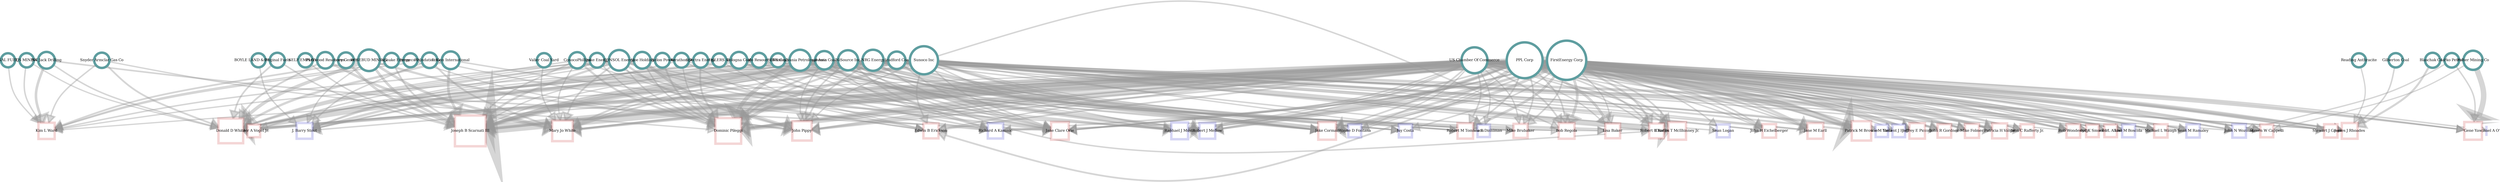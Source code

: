 digraph G {
	graph [outputorder=edgesfirst, truecolor=true, size="1000,1000!", dpi=96, bgcolor="#FFFFFF", splines=curved, epsilon="0.0", layoutEngine=neato, fontsize=90, fontcolor=blue, start=self];
	node [label="\N", style="setlinewidth(10), filled", fontsize=15, fixedsize=1, imagescale=true, regular=true];
	graph [bb="0,0,1572.8,1701.6"];
	38449 [label="PENNSYLVANIA GASOLINE RETAILERS ASSOCIATION & ALLIED TRADES", width="0.77778", href=a, transaction_id="9be6cb2f82fe099421b1d9f1100f4457", company_id=38449, company_name="PENNSYLVANIA GASOLINE RETAILERS ASSOCIATION & ALLIED TRADES", amount="200.00", recipient_ext_id=6787, industry="Gasoline Service Stations", image="../www/com_images/cunknown_oil_co.png", sitecode=oil, contributor_type=C, id=38449, total_dollars="200.00", type=donors, value="200.00", dir="/home/dameat/public_html/state_dem/njq/NodeViz", color=cadetblue, shape=circle, fillcolor="#ffffff", tooltip="PENNSYLVANIA GASOLINE RETAILERS ASSOCIATION & ALLIED TRADES (Gave $200)", label_zoom_level=8, click="this.selectNode('38449'); this.panToNode('38449');", area="0.5", target=38449, pos="1362,285.77", height="0.79167"];
	29676 [label="Reading Anthracite", width="0.80556", href=a, transaction_id="5dedb9e33e86877f96ebc3010e41b6be", company_id=29676, company_name="Reading Anthracite", amount="350.00", recipient_ext_id=1082, industry=Unknown, image="../www/com_images/c28.png", sitecode=coal, contributor_type=I, id=29676, total_dollars="350.00", type=donors, value="350.00", dir="/home/dameat/public_html/state_dem/njq/NodeViz", color=cadetblue, shape=circle, fillcolor="#ffffff", tooltip="Reading Anthracite (Gave $350)", label_zoom_level=8, click="this.selectNode('29676'); this.panToNode('29676');", area="0.50455927051672", target=29676, pos="391.91,159.66", height="0.80556"];
	1091 [label="Christine M Tartaglione", width="0.69444", href=a, image="../www/can_images/1091.jpg", id=1091, total_dollars=500, type=candidates, value=500, color="#3333cc33", shape=square, fillcolor="#ffffff", tooltip="Christine M Tartaglione (Received $500)", label_zoom_level=6, click="this.selectNode('1091'); this.panToNode('1091');", area="0.50911854103343", target=1091, state=PA, term=2008, district="PA-2", party=D, candidate_name="Christine M Tartaglione", pos="1096.9,381.75", height="0.70833"];
	38363 [label="ORIGINAL FUELS INC", width="0.80556", href=a, transaction_id="0a44d123cf7b260bf93ecbfa99e4d11a", company_id=38363, company_name="ORIGINAL FUELS INC", amount="500.00", recipient_ext_id=9888, industry="Coal Mining", image="../www/com_images/cunknown_coal_co.png", sitecode=coal, contributor_type=I, id=38363, total_dollars="500.00", type=donors, value="500.00", dir="/home/dameat/public_html/state_dem/njq/NodeViz", color=cadetblue, shape=circle, fillcolor="#ffffff", tooltip="ORIGINAL FUELS INC (Gave $500)", label_zoom_level=8, click="this.selectNode('38363'); this.panToNode('38363');", area="0.50911854103343", target=38363, pos="431.79,1551.5", height="0.80556"];
	114 [label="Andrew E Dinniman", width="0.69444", href=a, image="../www/can_images/114.jpg", id=114, total_dollars=500, type=candidates, value=500, color="#3333cc33", shape=square, fillcolor="#ffffff", tooltip="Andrew E Dinniman (Received $500)", label_zoom_level=6, click="this.selectNode('114'); this.panToNode('114');", area="0.50911854103343", target=114, state=PA, term=2008, district="PA-19", party=D, candidate_name="Andrew E Dinniman", pos="983.67,322.76", height="0.70833"];
	9327 [label="Richard L Alloway II", width="0.72222", href=a, image="../www/can_images/9327.jpg", id=9327, total_dollars=600, type=candidates, value=600, color="#cc333333", shape=square, fillcolor="#ffffff", tooltip="Richard L Alloway II (Received $600)", label_zoom_level=6, click="this.selectNode('9327'); this.panToNode('9327');", area="0.51215805471125", target=9327, state=PA, term=2008, district="PA-33", party=R, candidate_name="Richard L Alloway II", pos="477.38,492.38", height="0.72222"];
	9325 [label="Lloyd K Smucker", width="0.72222", href=a, image="../www/can_images/9325.jpg", id=9325, total_dollars=600, type=candidates, value=600, color="#cc333333", shape=square, fillcolor="#ffffff", tooltip="Lloyd K Smucker (Received $600)", label_zoom_level=6, click="this.selectNode('9325'); this.panToNode('9325');", area="0.51215805471125", target=9325, state=PA, term=2008, district="PA-13", party=R, candidate_name="Lloyd K Smucker", pos="581.23,413.87", height="0.72222"];
	4236 [label="Penneco Oil", width="0.80556", href=a, transaction_id=e82afd6f440607c1323e32a19d74b171, company_id=4236, company_name="Penneco Oil", amount="500.00", recipient_ext_id=9888, industry="Oil & Gas", image="../www/com_images/c4236.png", sitecode=oil, contributor_type=I, id=4236, total_dollars=700, type=donors, value=700, dir="/home/dameat/public_html/state_dem/njq/NodeViz", color=cadetblue, shape=circle, fillcolor="#ffffff", tooltip="Penneco Oil (Gave $700)", label_zoom_level=8, click="this.selectNode('4236'); this.panToNode('4236');", area="0.51519756838906", target=4236, pos="365.72,1331.5", height="0.80556"];
	1047 [label="CNX Gas", width="0.80556", href=a, transaction_id=ea2062522e4df83a22e7b4283818a8ea, company_id=1047, company_name="CNX Gas", amount="750.00", recipient_ext_id=3089, industry="Oil & Gas", image="../www/com_images/cunknown_oil_co.png", sitecode=oil, contributor_type=I, id=1047, total_dollars="750.00", type=donors, value="750.00", dir="/home/dameat/public_html/state_dem/njq/NodeViz", color=cadetblue, shape=circle, fillcolor="#ffffff", tooltip="CNX Gas (Gave $750)", label_zoom_level=8, click="this.selectNode('1047'); this.panToNode('1047');", area="0.51671732522796", target=1047, pos="1245.3,1369.9", height="0.80556"];
	37316 [label="BOYLE LAND & FUEL CO", width="0.80556", href=a, transaction_id="0d8f9499a6c2b5e776bb5b8201acd0a6", company_id=37316, company_name="BOYLE LAND & FUEL CO", amount="750.00", recipient_ext_id=1090, industry="Coal Mining", image="../www/com_images/cunknown_coal_co.png", sitecode=coal, contributor_type=I, id=37316, total_dollars="750.00", type=donors, value="750.00", dir="/home/dameat/public_html/state_dem/njq/NodeViz", color=cadetblue, shape=circle, fillcolor="#ffffff", tooltip="BOYLE LAND & FUEL CO (Gave $750)", label_zoom_level=8, click="this.selectNode('37316'); this.panToNode('37316');", area="0.51671732522796", target=37316, pos="196.97,1298.3", height="0.80556"];
	29760 [label="Valier Coal Yard", width="0.80556", href=a, transaction_id=b2c6803706abe0a185e31eecf7cf70dd, company_id=29760, company_name="Valier Coal Yard", amount="1000.00", recipient_ext_id=2505, industry="Coal Mining", image="../www/com_images/c3.png", sitecode=coal, contributor_type=I, id=29760, total_dollars="1000.00", type=donors, value="1000.00", dir="/home/dameat/public_html/state_dem/njq/NodeViz", color=cadetblue, shape=circle, fillcolor="#ffffff", tooltip="Valier Coal Yard (Gave $1,000)", label_zoom_level=8, click="this.selectNode('29760'); this.panToNode('29760');", area="0.52431610942249", target=29760, pos="1470.3,1107.3", height="0.81944"];
	1080 [label="Michael A O'Pake", width="0.72222", href=a, image="../www/can_images/1080.jpg", id=1080, total_dollars=1000, type=candidates, value=1000, color="#3333cc33", shape=square, fillcolor="#ffffff", tooltip="Michael A O'Pake (Received $1,000)", label_zoom_level=6, click="this.selectNode('1080'); this.panToNode('1080');", area="0.52431610942249", target=1080, state=PA, term=2008, district="PA-11", party=D, candidate_name="Michael A O'Pake", pos="892.3,325.35", height="0.72222"];
	9328 [label="Elder A Vogel Jr.", width="0.72222", href=a, image="../www/can_images/9328.jpg", id=9328, total_dollars=1000, type=candidates, value=1000, color="#cc333333", shape=square, fillcolor="#ffffff", tooltip="Elder A Vogel Jr. (Received $1,000)", label_zoom_level=6, click="this.selectNode('9328'); this.panToNode('9328');", area="0.52431610942249", target=9328, state=PA, term=2008, district="PA-47", party=R, candidate_name="Elder A Vogel Jr.", pos="1126.9,1674.6", height="0.72222"];
	38670 [label="SELF EMPLOYED", width="0.80556", href=a, transaction_id="71783628bc9d6a412118e0f1e5d073a9", company_id=38670, company_name="SELF EMPLOYED", amount="1000.00", recipient_ext_id=7680, industry="Coal Mining", image="../www/com_images/cunknown_oil_co.png", sitecode=oil, contributor_type=I, id=38670, total_dollars="1000.00", type=donors, value="1000.00", dir="/home/dameat/public_html/state_dem/njq/NodeViz", color=cadetblue, shape=circle, fillcolor="#ffffff", tooltip="SELF EMPLOYED (Gave $1,000)", label_zoom_level=8, click="this.selectNode('38670'); this.panToNode('38670');", area="0.52431610942249", target=38670, pos="1423.1,503.58", height="0.81944"];
	1086 [label="Vincent J Hughes", width="0.72222", href=a, image="../www/can_images/1086.jpg", id=1086, total_dollars=1000, type=candidates, value=1000, color="#3333cc33", shape=square, fillcolor="#ffffff", tooltip="Vincent J Hughes (Received $1,000)", label_zoom_level=6, click="this.selectNode('1086'); this.panToNode('1086');", area="0.52431610942249", target=1086, state=PA, term=2008, district="PA-7", party=D, candidate_name="Vincent J Hughes", pos="750.51,365.37", height="0.72222"];
	29480 [label="Gilberton Coal", width="0.80556", href=a, transaction_id="621a39716677627ae57655f89affb142", company_id=29480, company_name="Gilberton Coal", amount="1100.00", recipient_ext_id=1082, industry="Coal Mining", image="../www/com_images/cunknown_coal_co.png", sitecode=coal, contributor_type=I, id=29480, total_dollars="1100.00", type=donors, value="1100.00", dir="/home/dameat/public_html/state_dem/njq/NodeViz", color=cadetblue, shape=circle, fillcolor="#ffffff", tooltip="Gilberton Coal (Gave $1,100)", label_zoom_level=8, click="this.selectNode('29480'); this.panToNode('29480');", area="0.5273556231003", target=29480, pos="597.7,60.704", height="0.81944"];
	38865 [label="TJS MINING", width="0.80556", href=a, transaction_id=c0873ba84cc5ddfd054c9f62507717b3, company_id=38865, company_name="TJS MINING", amount="1000.00", recipient_ext_id=9888, industry="Coal Mining", image="../www/com_images/cunknown_coal_co.png", sitecode=coal, contributor_type=I, id=38865, total_dollars=1200, type=donors, value=1200, dir="/home/dameat/public_html/state_dem/njq/NodeViz", color=cadetblue, shape=circle, fillcolor="#ffffff", tooltip="TJS MINING (Gave $1,200)", label_zoom_level=8, click="this.selectNode('38865'); this.panToNode('38865');", area="0.53039513677812", target=38865, pos="832.08,1509.9", height="0.81944"];
	6768 [label="Sean Logan", width="0.72222", href=a, image="../www/can_images/6768.jpg", id=6768, total_dollars=1400, type=candidates, value=1400, color="#3333cc33", shape=square, fillcolor="#ffffff", tooltip="Sean Logan (Received $1,400)", label_zoom_level=6, click="this.selectNode('6768'); this.panToNode('6768');", area="0.53647416413374", target=6768, state=PA, term=2008, district="PA-45", party=D, candidate_name="Sean Logan", pos="1027,426.08", height="0.73611"];
	228 [label="Anadarko Petroleum", width="0.83333", href=a, transaction_id="1912f8913df321dab448781caa37a193", company_id=228, company_name="Anadarko Petroleum", amount="1000.00", recipient_ext_id=9326, industry="Oil & Gas", image="../www/com_images/c96.png", sitecode=oil, contributor_type=C, id=228, total_dollars=1500, type=donors, value=1500, dir="/home/dameat/public_html/state_dem/njq/NodeViz", color=cadetblue, shape=circle, fillcolor="#ffffff", tooltip="Anadarko Petroleum (Gave $1,500)", label_zoom_level=8, click="this.selectNode('228'); this.panToNode('228');", area="0.53951367781155", target=228, pos="31,757.34", height="0.83333"];
	7681 [label="Wayne D Fontana", width="0.72222", href=a, image="../www/can_images/7681.jpg", id=7681, total_dollars=1500, type=candidates, value=1500, color="#3333cc33", shape=square, fillcolor="#ffffff", tooltip="Wayne D Fontana (Received $1,500)", label_zoom_level=6, click="this.selectNode('7681'); this.panToNode('7681');", area="0.53951367781155", target=7681, state=PA, term=2008, district="PA-42", party=D, candidate_name="Wayne D Fontana", pos="506.76,1021.4", height="0.73611"];
	2336 [label="Lisa M Boscola", width="0.72222", href=a, image="../www/can_images/2336.jpg", id=2336, total_dollars=1800, type=candidates, value=1800, color="#3333cc33", shape=square, fillcolor="#ffffff", tooltip="Lisa M Boscola (Received $1,800)", label_zoom_level=6, click="this.selectNode('2336'); this.panToNode('2336');", area="0.54863221884498", target=2336, state=PA, term=2008, district="PA-18", party=D, candidate_name="Lisa M Boscola", pos="554.25,516.85", height="0.73611"];
	6784 [label="Steven W Cappelli", width="0.72222", href=a, image="../www/can_images/unknownCandidate.jpg", id=6784, total_dollars=1850, type=candidates, value=1850, color="#cc333333", shape=square, fillcolor="#ffffff", tooltip="Steven W Cappelli (Received $1,850)", label_zoom_level=6, click="this.selectNode('6784'); this.panToNode('6784');", area="0.55015197568389", target=6784, state=PA, term=2008, district="PA-23", party=R, candidate_name="Steven W Cappelli", pos="419.87,596.79", height="0.73611"];
	32474 [label="Exco Resources", width="0.83333", href=a, transaction_id="23b0bb2083d93b7e516c205bcabf5b8f", company_id=32474, company_name="Exco Resources", amount="500.00", recipient_ext_id=7680, industry="Independent Oil & Gas Producers", image="../www/com_images/cunknown_oil_co.png", sitecode=oil, contributor_type=C, id=32474, total_dollars=2000, type=donors, value=2000, dir="/home/dameat/public_html/state_dem/njq/NodeViz", color=cadetblue, shape=circle, fillcolor="#ffffff", tooltip="Exco Resources (Gave $2,000)", label_zoom_level=8, click="this.selectNode('32474'); this.panToNode('32474');", area="0.55471124620061", target=32474, pos="1390.7,889.44", height="0.84722"];
	29812 [label="Duke Energy", width="0.83333", href=a, transaction_id="820ec97054846dc4728f0ef8fc3a4dc1", company_id=29812, company_name="Duke Energy", amount="1000.00", recipient_ext_id=6815, industry="Energy Production & Distribution", image="../www/com_images/c128.png", sitecode=coal, contributor_type=C, id=29812, total_dollars=2000, type=donors, value=2000, dir="/home/dameat/public_html/state_dem/njq/NodeViz", color=cadetblue, shape=circle, fillcolor="#ffffff", tooltip="Duke Energy (Gave $2,000)", label_zoom_level=8, click="this.selectNode('29812'); this.panToNode('29812');", area="0.55471124620061", target=29812, pos="1400.7,993.42", height="0.84722"];
	3125 [label="Marathon Oil", width="0.83333", href=a, transaction_id="5ccdb57c70a2ff5565da1594fd2f3b76", company_id=3125, company_name="Marathon Oil", amount="500.00", recipient_ext_id=1079, industry="Oil & Gas", image="../www/com_images/c93.png", sitecode=oil, contributor_type=C, id=3125, total_dollars=2000, type=donors, value=2000, dir="/home/dameat/public_html/state_dem/njq/NodeViz", color=cadetblue, shape=circle, fillcolor="#ffffff", tooltip="Marathon Oil (Gave $2,000)", label_zoom_level=8, click="this.selectNode('3125'); this.panToNode('3125');", area="0.55471124620061", target=3125, pos="1421.5,810.46", height="0.84722"];
	943 [label="Chesapeake Energy", width="0.83333", href=a, transaction_id="46c10dc982afd8bfee14381292fbd153", company_id=943, company_name="Chesapeake Energy", amount="2000.00", recipient_ext_id=7680, industry="Oil & Gas", image="../www/com_images/c68.png", sitecode=oil, contributor_type=C, id=943, total_dollars="2000.00", type=donors, value="2000.00", dir="/home/dameat/public_html/state_dem/njq/NodeViz", color=cadetblue, shape=circle, fillcolor="#ffffff", tooltip="Chesapeake Energy (Gave $2,000)", label_zoom_level=8, click="this.selectNode('943'); this.panToNode('943');", area="0.55471124620061", target=943, pos="1485.7,595.33", height="0.84722"];
	32644 [label="Exelon Power", width="0.83333", href=a, transaction_id=d4a461baa40e1f20f63c1ab604366727, company_id=32644, company_name="Exelon Power", amount="2500.00", recipient_ext_id=6815, industry="Gas & Electric Utilities", image="../www/com_images/cunknown_oil_co.png", sitecode=oil, contributor_type=I, id=32644, total_dollars="2500.00", type=donors, value="2500.00", dir="/home/dameat/public_html/state_dem/njq/NodeViz", color=cadetblue, shape=circle, fillcolor="#ffffff", tooltip="Exelon Power (Gave $2,500)", label_zoom_level=8, click="this.selectNode('32644'); this.panToNode('32644');", area="0.56990881458967", target=32644, pos="1373,1299.7", height="0.84722"];
	2506 [label="Jay Costa", width="0.75", href=a, image="../www/can_images/2506.jpg", id=2506, total_dollars=2500, type=candidates, value=2500, color="#3333cc33", shape=square, fillcolor="#ffffff", tooltip="Jay Costa (Received $2,500)", label_zoom_level=6, click="this.selectNode('2506'); this.panToNode('2506');", area="0.56990881458967", target=2506, state=PA, term=2008, district="PA-43", party=D, candidate_name="Jay Costa", pos="619.61,964.36", height="0.75"];
	14749 [label="Spectra Energy", width="0.83333", href=a, transaction_id=fb1cdb4bf923ad27b11385ab15511785, company_id=14749, company_name="Spectra Energy", amount="2500.00", recipient_ext_id=6815, industry="Natural Gas Transmission & Distribution", image="../www/com_images/c73.png", sitecode=oil, contributor_type=C, id=14749, total_dollars="2500.00", type=donors, value="2500.00", dir="/home/dameat/public_html/state_dem/njq/NodeViz", color=cadetblue, shape=circle, fillcolor="#ffffff", tooltip="Spectra Energy (Gave $2,500)", label_zoom_level=8, click="this.selectNode('14749'); this.panToNode('14749');", area="0.56990881458967", target=14749, pos="1528.4,970.57", height="0.84722"];
	4098 [label="Original Fuels", width="0.86111", href=a, transaction_id="21295981966e2c0b01d528e0147efd40", company_id=4098, company_name="Original Fuels", amount="1780.00", recipient_ext_id=6780, industry="Coal Mining", image="../www/com_images/cunknown_coal_co.png", sitecode=coal, contributor_type=I, id=4098, total_dollars=2780, type=donors, value=2780, dir="/home/dameat/public_html/state_dem/njq/NodeViz", color=cadetblue, shape=circle, fillcolor="#ffffff", tooltip="Original Fuels (Gave $2,780)", label_zoom_level=8, click="this.selectNode('4098'); this.panToNode('4098');", area="0.57841945288754", target=4098, pos="1426.4,1145.4", height="0.86111"];
	29283 [label="Blaschak Coal", width="0.86111", href=a, transaction_id="688fa56502994ecabc91b78196b6312f", company_id=29283, company_name="Blaschak Coal", amount="3000.00", recipient_ext_id=1082, industry="Coal Mining", image="../www/com_images/c29283.png", sitecode=coal, contributor_type=I, id=29283, total_dollars="3000.00", type=donors, value="3000.00", dir="/home/dameat/public_html/state_dem/njq/NodeViz", color=cadetblue, shape=circle, fillcolor="#ffffff", tooltip="Blaschak Coal (Gave $3,000)", label_zoom_level=8, click="this.selectNode('29283'); this.panToNode('29283');", area="0.58510638297872", target=29283, pos="825.51,32", height="0.86111"];
	2444 [label="Michael L Waugh", width="0.75", href=a, image="../www/can_images/2444.jpg", id=2444, total_dollars=3000, type=candidates, value=3000, color="#cc333333", shape=square, fillcolor="#ffffff", tooltip="Michael L Waugh (Received $3,000)", label_zoom_level=6, click="this.selectNode('2444'); this.panToNode('2444');", area="0.58510638297872", target=2444, state=PA, term=2008, district="PA-28", party=R, candidate_name="Michael L Waugh", pos="507.19,868.08", height="0.76389"];
	1087 [label="Stewart J Greenleaf", width="0.75", href=a, image="../www/can_images/1087.jpg", id=1087, total_dollars=3000, type=candidates, value=3000, color="#cc333333", shape=square, fillcolor="#ffffff", tooltip="Stewart J Greenleaf (Received $3,000)", label_zoom_level=6, click="this.selectNode('1087'); this.panToNode('1087');", area="0.58510638297872", target=1087, state=PA, term=2008, district="PA-12", party=R, candidate_name="Stewart J Greenleaf", pos="836.67,387.33", height="0.76389"];
	6749 [label="John C Rafferty Jr.", width="0.75", href=a, image="../www/can_images/6749.jpg", id=6749, total_dollars=3000, type=candidates, value=3000, color="#cc333333", shape=square, fillcolor="#ffffff", tooltip="John C Rafferty Jr. (Received $3,000)", label_zoom_level=6, click="this.selectNode('6749'); this.panToNode('6749');", area="0.58510638297872", target=6749, state=PA, term=2008, district="PA-44", party=R, candidate_name="John C Rafferty Jr.", pos="410.35,819.77", height="0.76389"];
	6785 [label="Sean M Ramaley", width="0.75", href=a, image="../www/can_images/unknownCandidate.jpg", id=6785, total_dollars=3000, type=candidates, value=3000, color="#3333cc33", shape=square, fillcolor="#ffffff", tooltip="Sean M Ramaley (Received $3,000)", label_zoom_level=6, click="this.selectNode('6785'); this.panToNode('6785');", area="0.58510638297872", target=6785, state=PA, term=2008, district="PA-47", party=D, candidate_name="Sean M Ramaley", pos="419.35,974.23", height="0.76389"];
	6788 [label="Rob Wonderling", width="0.77778", href=a, image="../www/can_images/6788.png", id=6788, total_dollars=3350, type=candidates, value=3350, color="#cc333333", shape=square, fillcolor="#ffffff", tooltip="Rob Wonderling (Received $3,350)", label_zoom_level=6, click="this.selectNode('6788'); this.panToNode('6788');", area="0.59574468085106", target=6788, state=PA, term=2008, district="PA-24", party=R, candidate_name="Rob Wonderling", pos="729.43,536.45", height="0.77778"];
	2446 [label="John N Wozniak", width="0.77778", href=a, image="../www/can_images/2446.jpg", id=2446, total_dollars=3400, type=candidates, value=3400, color="#3333cc33", shape=square, fillcolor="#ffffff", tooltip="John N Wozniak (Received $3,400)", label_zoom_level=6, click="this.selectNode('2446'); this.panToNode('2446');", area="0.59726443768997", target=2446, state=PA, term=2008, district="PA-35", party=D, candidate_name="John N Wozniak", pos="355.67,853.92", height="0.77778"];
	32109 [label="Snyder Armclar Gas Co", width="0.86111", href=a, transaction_id="12a9d93697d07ed0069c2050cc604f9c", company_id=32109, company_name="Snyder Armclar Gas Co", amount="2000.00", recipient_ext_id=6780, industry="Oil & Gas", image="../www/com_images/cunknown_oil_co.png", sitecode=oil, contributor_type=C, id=32109, total_dollars=3500, type=donors, value=3500, dir="/home/dameat/public_html/state_dem/njq/NodeViz", color=cadetblue, shape=circle, fillcolor="#ffffff", tooltip="Snyder Armclar Gas Co (Gave $3,500)", label_zoom_level=8, click="this.selectNode('32109'); this.panToNode('32109');", area="0.60030395136778", target=32109, pos="1064.4,1427.3", height="0.875"];
	8075 [label="John H Eichelberger", width="0.77778", href=a, image="../www/can_images/8075.jpg", id=8075, total_dollars=3950, type=candidates, value=3950, color="#cc333333", shape=square, fillcolor="#ffffff", tooltip="John H Eichelberger (Received $3,950)", label_zoom_level=6, click="this.selectNode('8075'); this.panToNode('8075');", area="0.61398176291793", target=8075, state=PA, term=2008, district="PA-30", party=R, candidate_name="John H Eichelberger", pos="998.61,593.16", height="0.77778"];
	2364 [label="John R Gordner", width="0.77778", href=a, image="../www/can_images/2364.jpg", id=2364, total_dollars=4000, type=candidates, value=4000, color="#cc333333", shape=square, fillcolor="#ffffff", tooltip="John R Gordner (Received $4,000)", label_zoom_level=6, click="this.selectNode('2364'); this.panToNode('2364');", area="0.61550151975684", target=2364, state=PA, term=2008, district="PA-27", party=R, candidate_name="John R Gordner", pos="638.42,464.4", height="0.77778"];
	29472 [label="Foundation Coal", width="0.88889", href=a, transaction_id=de93482a4d10ee61994d5c839ce17795, company_id=29472, company_name="Foundation Coal", amount="2250.00", recipient_ext_id=2505, industry="Coal Mining", image="../www/com_images/c125.png", sitecode=coal, contributor_type=I, id=29472, total_dollars=4250, type=donors, value=4250, dir="/home/dameat/public_html/state_dem/njq/NodeViz", color=cadetblue, shape=circle, fillcolor="#ffffff", tooltip="Foundation Coal (Gave $4,250)", label_zoom_level=8, click="this.selectNode('29472'); this.panToNode('29472');", area="0.62310030395137", target=29472, pos="616.39,1442.2", height="0.88889"];
	7860 [label="Mike Folmer", width="0.80556", href=a, image="../www/can_images/7860.jpg", id=7860, total_dollars=4950, type=candidates, value=4950, color="#cc333333", shape=square, fillcolor="#ffffff", tooltip="Mike Folmer (Received $4,950)", label_zoom_level=6, click="this.selectNode('7860'); this.panToNode('7860');", area="0.64437689969605", target=7860, state=PA, term=2008, district="PA-48", party=R, candidate_name="Mike Folmer", pos="441.1,706.33", height="0.80556"];
	8260 [label="Mike Brubaker", width="0.80556", href=a, image="../www/can_images/8260.jpg", id=8260, total_dollars=5000, type=candidates, value=5000, color="#cc333333", shape=square, fillcolor="#ffffff", tooltip="Mike Brubaker (Received $5,000)", label_zoom_level=6, click="this.selectNode('8260'); this.panToNode('8260');", area="0.64589665653495", target=8260, state=PA, term=2008, district="PA-36", party=R, candidate_name="Mike Brubaker", pos="553.49,937.06", height="0.80556"];
	32690 [label="Sunbury Generation", width="0.88889", href=a, transaction_id="99b51ce36711446dba9b543b581f5e42", company_id=32690, company_name="Sunbury Generation", amount="5000.00", recipient_ext_id=7680, industry=Unknown, image="../www/com_images/cunknown_coal_co.png", sitecode=coal, contributor_type=I, id=32690, total_dollars="5000.00", type=donors, value="5000.00", dir="/home/dameat/public_html/state_dem/njq/NodeViz", color=cadetblue, shape=circle, fillcolor="#ffffff", tooltip="Sunbury Generation (Gave $5,000)", label_zoom_level=8, click="this.selectNode('32690'); this.panToNode('32690');", area="0.64589665653495", target=32690, pos="1539.3,718.38", height="0.90278"];
	1137 [label=ConocoPhillips, width="0.91667", href=a, transaction_id="4cf61335c09f9e20a33ace17277b4817", company_id=1137, company_name=ConocoPhillips, amount="3000.00", recipient_ext_id=6815, industry="Major (Multinational) Oil & Gas Producers", image="../www/com_images/c92.png", sitecode=oil, contributor_type=C, id=1137, total_dollars=6000, type=donors, value=6000, dir="/home/dameat/public_html/state_dem/njq/NodeViz", color=cadetblue, shape=circle, fillcolor="#ffffff", tooltip="ConocoPhillips (Gave $6,000)", label_zoom_level=8, click="this.selectNode('1137'); this.panToNode('1137');", area="0.67629179331307", target=1137, pos="1308.5,1052.7", height="0.93056"];
	7863 [label="Lisa Baker", width="0.83333", href=a, image="../www/can_images/7863.jpg", id=7863, total_dollars=7000, type=candidates, value=7000, color="#cc333333", shape=square, fillcolor="#ffffff", tooltip="Lisa Baker (Received $7,000)", label_zoom_level=6, click="this.selectNode('7863'); this.panToNode('7863');", area="0.70668693009119", target=7863, state=PA, term=2008, district="PA-20", party=R, candidate_name="Lisa Baker", pos="1070.2,632.68", height="0.84722"];
	29631 [label="Parkwood Resources", width="0.94444", href=a, transaction_id=d35150661d26d0a4c62071d3c163e781, company_id=29631, company_name="Parkwood Resources", amount="5000.00", recipient_ext_id=2505, industry="Coal Mining", image="../www/com_images/cunknown_coal_co.png", sitecode=coal, contributor_type=I, id=29631, total_dollars=7080, type=donors, value=7080, dir="/home/dameat/public_html/state_dem/njq/NodeViz", color=cadetblue, shape=circle, fillcolor="#ffffff", tooltip="Parkwood Resources (Gave $7,080)", label_zoom_level=8, click="this.selectNode('29631'); this.panToNode('29631');", area="0.70911854103343", target=29631, pos="1210.1,1398.4", height="0.94444"];
	5388 [label="SW Jack Drilling", width="0.94444", href=a, transaction_id="7574714d63ffa6715406e5bbf2ac7205", company_id=5388, company_name="SW Jack Drilling", amount="5000.00", recipient_ext_id=9888, industry="Oilfield Service, Equipment & Exploration", image="../www/com_images/c208.png", sitecode=oil, contributor_type=I, id=5388, total_dollars=7500, type=donors, value=7500, dir="/home/dameat/public_html/state_dem/njq/NodeViz", color=cadetblue, shape=circle, fillcolor="#ffffff", tooltip="SW Jack Drilling (Gave $7,500)", label_zoom_level=8, click="this.selectNode('5388'); this.panToNode('5388');", area="0.72188449848024", target=5388, pos="913.77,1454.9", height="0.95833"];
	29294 [label="Bologna Coal", width="0.94444", href=a, transaction_id=da837083bf42bf650d851376237421cf, company_id=29294, company_name="Bologna Coal", amount="4225.00", recipient_ext_id=1090, industry="Coal Mining", image="../www/com_images/cunknown_coal_co.png", sitecode=coal, contributor_type=I, id=29294, total_dollars=7525, type=donors, value=7525, dir="/home/dameat/public_html/state_dem/njq/NodeViz", color=cadetblue, shape=circle, fillcolor="#ffffff", tooltip="Bologna Coal (Gave $7,525)", label_zoom_level=8, click="this.selectNode('29294'); this.panToNode('29294');", area="0.7226443768997", target=29294, pos="454.96,1340.5", height="0.95833"];
	1083 [label="Robert D Robbins", width="0.83333", href=a, image="../www/can_images/1083.jpg", id=1083, total_dollars=7600, type=candidates, value=7600, color="#cc333333", shape=square, fillcolor="#ffffff", tooltip="Robert D Robbins (Received $7,600)", label_zoom_level=6, click="this.selectNode('1083'); this.panToNode('1083');", area="0.72492401215805", target=1083, state=PA, term=2008, district="PA-50", party=R, candidate_name="Robert D Robbins", pos="578.82,696.44", height="0.84722"];
	29229 [label="Aloe Holding", width="0.94444", href=a, transaction_id=d879ddc80463d678090561dcdb3b9d33, company_id=29229, company_name="Aloe Holding", amount="6300.00", recipient_ext_id=2511, industry="Coal Mining", image="../www/com_images/cunknown_coal_co.png", sitecode=coal, contributor_type=C, id=29229, total_dollars=7800, type=donors, value=7800, dir="/home/dameat/public_html/state_dem/njq/NodeViz", color=cadetblue, shape=circle, fillcolor="#ffffff", tooltip="Aloe Holding (Gave $7,800)", label_zoom_level=8, click="this.selectNode('29229'); this.panToNode('29229');", area="0.73100303951368", target=29229, pos="784.49,1441", height="0.95833"];
	2439 [label="Patricia H Vance", width="0.86111", href=a, image="../www/can_images/2439.jpg", id=2439, total_dollars=8140, type=candidates, value=8140, color="#cc333333", shape=square, fillcolor="#ffffff", tooltip="Patricia H Vance (Received $8,140)", label_zoom_level=6, click="this.selectNode('2439'); this.panToNode('2439');", area="0.74133738601824", target=2439, state=PA, term=2008, district="PA-31", party=R, candidate_name="Patricia H Vance", pos="493.66,597.84", height="0.86111"];
	6787 [label="Edwin B Erickson", width="0.86111", href=a, image="../www/can_images/6787.jpg", id=6787, total_dollars=8200, type=candidates, value=8200, color="#cc333333", shape=square, fillcolor="#ffffff", tooltip="Edwin B Erickson (Received $8,200)", label_zoom_level=6, click="this.selectNode('6787'); this.panToNode('6787');", area="0.74316109422492", target=6787, state=PA, term=2008, district="PA-26", party=R, candidate_name="Edwin B Erickson", pos="1138.1,682.19", height="0.86111"];
	1084 [label="Richard A Kasunic", width="0.86111", href=a, image="../www/can_images/1084.jpg", id=1084, total_dollars=8750, type=candidates, value=8750, color="#3333cc33", shape=square, fillcolor="#ffffff", tooltip="Richard A Kasunic (Received $8,750)", label_zoom_level=6, click="this.selectNode('1084'); this.panToNode('1084');", area="0.75987841945289", target=1084, state=PA, term=2008, district="PA-32", party=D, candidate_name="Richard A Kasunic", pos="585.28,1107.5", height="0.875"];
	29296 [label="Bradford Coal", width=1, href=a, transaction_id=a9ea984170c0e88e0085308286a981f3, company_id=29296, company_name="Bradford Coal", amount="4250.00", recipient_ext_id=7680, industry="Coal Mining", image="../www/com_images/cunknown_coal_co.png", sitecode=coal, contributor_type=I, id=29296, total_dollars=9500, type=donors, value=9500, dir="/home/dameat/public_html/state_dem/njq/NodeViz", color=cadetblue, shape=circle, fillcolor="#ffffff", tooltip="Bradford Coal (Gave $9,500)", label_zoom_level=8, click="this.selectNode('29296'); this.panToNode('29296');", area="0.78267477203647", target=29296, pos="1320.7,714.28", height=1];
	2405 [label="Jeffrey E Piccola", width="0.88889", href=a, image="../www/can_images/2405.jpg", id=2405, total_dollars=9500, type=candidates, value=9500, color="#cc333333", shape=square, fillcolor="#ffffff", tooltip="Jeffrey E Piccola (Received $9,500)", label_zoom_level=6, click="this.selectNode('2405'); this.panToNode('2405');", area="0.78267477203647", target=2405, state=PA, term=2008, district="PA-15", party=R, candidate_name="Jeffrey E Piccola", pos="1022.7,535.02", height="0.88889"];
	1092 [label="Robert M Tomlinson", width="0.88889", href=a, image="../www/can_images/1092.jpg", id=1092, total_dollars=9950, type=candidates, value=9950, color="#cc333333", shape=square, fillcolor="#ffffff", tooltip="Robert M Tomlinson (Received $9,950)", label_zoom_level=6, click="this.selectNode('1092'); this.panToNode('1092');", area="0.79635258358663", target=1092, state=PA, term=2008, district="PA-6", party=R, candidate_name="Robert M Tomlinson", pos="707.4,958.6", height="0.88889"];
	29814 [label="Edison International", width=1, href=a, transaction_id="7d420f4f78b8f4221267c57ff0a3f3fc", company_id=29814, company_name="Edison International", amount="5000.00", recipient_ext_id=7680, industry="Electric Power Utilities", image="../www/com_images/c148.png", sitecode=coal, contributor_type=C, id=29814, total_dollars=10000, type=donors, value=10000, dir="/home/dameat/public_html/state_dem/njq/NodeViz", color=cadetblue, shape=circle, fillcolor="#ffffff", tooltip="Edison International (Gave $10,000)", label_zoom_level=8, click="this.selectNode('29814'); this.panToNode('29814');", area="0.79787234042553", target=29814, pos="1331.8,1170.1", height="1.0139"];
	1090 [label="J. Barry Stout", width="0.88889", href=a, image="../www/can_images/1090.jpg", id=1090, total_dollars=10275, type=candidates, value=10275, color="#3333cc33", shape=square, fillcolor="#ffffff", tooltip="J. Barry Stout (Received $10,275)", label_zoom_level=6, click="this.selectNode('1090'); this.panToNode('1090');", area="0.80623100303951", target=1090, state=PA, term=2008, district="PA-46", party=D, candidate_name="J. Barry Stout", pos="619.14,1172.4", height="0.90278"];
	2507 [label="Jane M Earll", width="0.88889", href=a, image="../www/can_images/2507.jpg", id=2507, total_dollars=10500, type=candidates, value=10500, color="#cc333333", shape=square, fillcolor="#ffffff", tooltip="Jane M Earll (Received $10,500)", label_zoom_level=6, click="this.selectNode('2507'); this.panToNode('2507');", area="0.81306990881459", target=2507, state=PA, term=2008, district="PA-49", party=R, candidate_name="Jane M Earll", pos="841.95,544.1", height="0.90278"];
	1082 [label="James J Rhoades", width="0.88889", href=a, image="../www/can_images/1082.jpg", id=1082, total_dollars=10700, type=candidates, value=10700, color="#cc333333", shape=square, fillcolor="#ffffff", tooltip="James J Rhoades (Received $10,700)", label_zoom_level=6, click="this.selectNode('1082'); this.panToNode('1082');", area="0.81914893617021", target=1082, state=PA, term=2008, district="PA-29", party=R, candidate_name="James J Rhoades", pos="725.98,443.06", height="0.90278"];
	6751 [label="Bob Regola", width="0.88889", href=a, image="../www/can_images/unknownCandidate.jpg", id=6751, total_dollars=10900, type=candidates, value=10900, color="#cc333333", shape=square, fillcolor="#ffffff", tooltip="Bob Regola (Received $10,900)", label_zoom_level=6, click="this.selectNode('6751'); this.panToNode('6751');", area="0.82522796352584", target=6751, state=PA, term=2008, district="PA-39", party=R, candidate_name="Bob Regola", pos="541.17,768.21", height="0.90278"];
	1078 [label="Robert J Mellow", width="0.88889", href=a, image="../www/can_images/1078.jpg", id=1078, total_dollars=10975, type=candidates, value=10975, color="#3333cc33", shape=square, fillcolor="#ffffff", tooltip="Robert J Mellow (Received $10,975)", label_zoom_level=6, click="this.selectNode('1078'); this.panToNode('1078');", area="0.82750759878419", target=1078, state=PA, term=2008, district="PA-22", party=D, candidate_name="Robert J Mellow", pos="945.41,927.16", height="0.90278"];
	9888 [label="Kim L Ward", width="0.91667", href=a, image="../www/can_images/9888.jpg", id=9888, total_dollars=12300, type=candidates, value=12300, color="#cc333333", shape=square, fillcolor="#ffffff", tooltip="Kim L Ward (Received $12,300)", label_zoom_level=6, click="this.selectNode('9888'); this.panToNode('9888');", area="0.8677811550152", target=9888, state=PA, term=2008, district="PA-39", party=R, candidate_name="Kim L Ward", pos="708.18,1235.5", height="0.93056"];
	30320 [label="Pennsylvania Coal Assn", width="1.0556", href=a, transaction_id="4c4593e8a7e06c5d0ca8fc5fa7deb2db", company_id=30320, company_name="Pennsylvania Coal Assn", amount="2500.00", recipient_ext_id=2505, industry="Coal Mining", image="../www/com_images/c30320.png", sitecode=coal, contributor_type=C, id=30320, total_dollars=12600, type=donors, value=12600, dir="/home/dameat/public_html/state_dem/njq/NodeViz", color=cadetblue, shape=circle, fillcolor="#ffffff", tooltip="Pennsylvania Coal Assn (Gave $12,600)", label_zoom_level=8, click="this.selectNode('30320'); this.panToNode('30320');", area="0.87689969604863", target=30320, pos="782.48,948.99", height="1.0556"];
	1079 [label="Raphael J Musto", width="0.94444", href=a, image="../www/can_images/1079.jpg", id=1079, total_dollars=13800, type=candidates, value=13800, color="#3333cc33", shape=square, fillcolor="#ffffff", tooltip="Raphael J Musto (Received $13,800)", label_zoom_level=6, click="this.selectNode('1079'); this.panToNode('1079');", area="0.91337386018237", target=1079, state=PA, term=2008, district="PA-14", party=D, candidate_name="Raphael J Musto", pos="1030.1,892.63", height="0.95833"];
	39089 [label="Fisher Mining Co", width="1.0833", href=a, transaction_id=e7fa585fe17441cea87343cf656fa6b7, company_id=39089, company_name="Fisher Mining Co", amount="15100.00", recipient_ext_id=9326, industry="Coal Mining", image="../www/com_images/cunknown_coal_co.png", sitecode=coal, contributor_type=I, id=39089, total_dollars=15200, type=donors, value=15200, dir="/home/dameat/public_html/state_dem/njq/NodeViz", color=cadetblue, shape=circle, fillcolor="#ffffff", tooltip="Fisher Mining Co (Gave $15,200)", label_zoom_level=8, click="this.selectNode('39089'); this.panToNode('39089');", area="0.95592705167173", target=39089, pos="95.544,461.79", height="1.0972"];
	9326 [label="Gene Yaw", width=1, href=a, image="../www/can_images/9326.jpg", id=9326, total_dollars=17200, type=candidates, value=17200, color="#cc333333", shape=square, fillcolor="#ffffff", tooltip="Gene Yaw (Received $17,200)", label_zoom_level=6, click="this.selectNode('9326'); this.panToNode('9326');", area="1.016717325228", target=9326, state=PA, term=2008, district="PA-23", party=R, candidate_name="Gene Yaw", pos="370.46,681.02", height="1.0139"];
	3089 [label="Jane Clare Orie", width=1, href=a, image="../www/can_images/3089.jpg", id=3089, total_dollars=17250, type=candidates, value=17250, color="#cc333333", shape=square, fillcolor="#ffffff", tooltip="Jane Clare Orie (Received $17,250)", label_zoom_level=6, click="this.selectNode('3089'); this.panToNode('3089');", area="1.0182370820669", target=3089, state=PA, term=2008, district="PA-40", party=R, candidate_name="Jane Clare Orie", pos="875.53,1041.5", height="1.0139"];
	3831 [label="Jake Corman", width=1, href=a, image="../www/can_images/3831.jpg", id=3831, total_dollars=17300, type=candidates, value=17300, color="#cc333333", shape=square, fillcolor="#ffffff", tooltip="Jake Corman (Received $17,300)", label_zoom_level=6, click="this.selectNode('3831'); this.panToNode('3831');", area="1.0197568389058", target=3831, state=PA, term=2008, district="PA-34", party=R, candidate_name="Jake Corman", pos="1032.9,726.68", height="1.0139"];
	14790 [label="NiSource Inc", width="1.1389", href=a, transaction_id=b83b0c723f5628d25101b72487758e08, company_id=14790, company_name="NiSource Inc", amount="5250.00", recipient_ext_id=7680, industry="Gas & Electric Utilities", image="../www/com_images/c167.png", sitecode=coal, contributor_type=C, id=14790, total_dollars=17850, type=donors, value=17850, dir="/home/dameat/public_html/state_dem/njq/NodeViz", color=cadetblue, shape=circle, fillcolor="#ffffff", tooltip="NiSource Inc (Gave $17,850)", label_zoom_level=8, click="this.selectNode('14790'); this.panToNode('14790');", area="1.0364741641337", target=14790, pos="843.44,1168.9", height="1.1528"];
	3834 [label="Charles T McIlhinney Jr.", width=1, href=a, image="../www/can_images/3834.jpg", id=3834, total_dollars=17900, type=candidates, value=17900, color="#cc333333", shape=square, fillcolor="#ffffff", tooltip="Charles T McIlhinney Jr. (Received $17,900)", label_zoom_level=6, click="this.selectNode('3834'); this.panToNode('3834');", area="1.0379939209726", target=3834, state=PA, term=2008, district="PA-10", party=R, candidate_name="Charles T McIlhinney Jr.", pos="906.57,546.87", height="1.0139"];
	29407 [label="CONSOL Energy", width="1.1667", href=a, transaction_id="87cf044979578f2793622f2cf3f51548", company_id=29407, company_name="CONSOL Energy", amount="3500.00", recipient_ext_id=2511, industry="Coal Mining", image="../www/com_images/c158.png", sitecode=coal, contributor_type=C, id=29407, total_dollars=19750, type=donors, value=19750, dir="/home/dameat/public_html/state_dem/njq/NodeViz", color=cadetblue, shape=circle, fillcolor="#ffffff", tooltip="CONSOL Energy (Gave $19,750)", label_zoom_level=8, click="this.selectNode('29407'); this.panToNode('29407');", area="1.0942249240122", target=29407, pos="994.74,1268.8", height="1.1806"];
	29834 [label="NRG Energy", width="1.1944", href=a, transaction_id="1ec87249a35109346da16ccd9acb4e03", company_id=29834, company_name="NRG Energy", amount="5000.00", recipient_ext_id=7680, industry="Electric Power Utilities", image="../www/com_images/c152.png", sitecode=coal, contributor_type=C, id=29834, total_dollars=21100, type=donors, value=21100, dir="/home/dameat/public_html/state_dem/njq/NodeViz", color=cadetblue, shape=circle, fillcolor="#ffffff", tooltip="NRG Energy (Gave $21,100)", label_zoom_level=8, click="this.selectNode('29834'); this.panToNode('29834');", area="1.1352583586626", target=29834, pos="1021.7,821.7", height="1.2083"];
	4244 [label="Pennsylvania Petroleum Assn", width="1.1944", href=a, transaction_id=c94e8c998cdb9b57f420564b8cf26364, company_id=4244, company_name="Pennsylvania Petroleum Assn", amount="6500.00", recipient_ext_id=6815, industry="Gasoline Service Stations", image="../www/com_images/c4244.png", sitecode=oil, contributor_type=C, id=4244, total_dollars=21450, type=donors, value=21450, dir="/home/dameat/public_html/state_dem/njq/NodeViz", color=cadetblue, shape=circle, fillcolor="#ffffff", tooltip="Pennsylvania Petroleum Assn (Gave $21,450)", label_zoom_level=8, click="this.selectNode('4244'); this.panToNode('4244');", area="1.145896656535", target=4244, pos="915.04,1277.5", height="1.2083"];
	38605 [label="ROSEBUD MINING", width="1.2222", href=a, transaction_id="8bc66f11045935318ab30ca693fa4851", company_id=38605, company_name="ROSEBUD MINING", amount="7530.00", recipient_ext_id=6780, industry="Coal Mining", image="../www/com_images/c38605.png", sitecode=coal, contributor_type=I, id=38605, total_dollars=23530, type=donors, value=23530, dir="/home/dameat/public_html/state_dem/njq/NodeViz", color=cadetblue, shape=circle, fillcolor="#ffffff", tooltip="ROSEBUD MINING (Gave $23,530)", label_zoom_level=8, click="this.selectNode('38605'); this.panToNode('38605');", area="1.2091185410334", target=38605, pos="1057.1,1283.2", height="1.2361"];
	2337 [label="Patrick M Browne", width="1.1111", href=a, image="../www/can_images/2337.jpg", id=2337, total_dollars=23900, type=candidates, value=23900, color="#cc333333", shape=square, fillcolor="#ffffff", tooltip="Patrick M Browne (Received $23,900)", label_zoom_level=6, click="this.selectNode('2337'); this.panToNode('2337');", area="1.2203647416413", target=2337, state=PA, term=2008, district="PA-16", party=R, candidate_name="Patrick M Browne", pos="625.65,590.26", height="1.1111"];
	2511 [label="John Pippy", width="1.1111", href=a, image="../www/can_images/2511.jpg", id=2511, total_dollars=24200, type=candidates, value=24200, color="#cc333333", shape=square, fillcolor="#ffffff", tooltip="John Pippy (Received $24,200)", label_zoom_level=6, click="this.selectNode('2511'); this.panToNode('2511');", area="1.2294832826748", target=2511, state=PA, term=2008, district="PA-37", party=R, candidate_name="John Pippy", pos="730.02,1074.6", height="1.1111"];
	2505 [label="Mary Jo White", width="1.1667", href=a, image="../www/can_images/2505.jpg", id=2505, total_dollars=29250, type=candidates, value=29250, color="#cc333333", shape=square, fillcolor="#ffffff", tooltip="Mary Jo White (Received $29,250)", label_zoom_level=6, click="this.selectNode('2505'); this.panToNode('2505');", area="1.3829787234043", target=2505, state=PA, term=2008, district="PA-21", party=R, candidate_name="Mary Jo White", pos="957.56,1051.6", height="1.1806"];
	32446 [label="US Chamber Of Commerce", width="1.4722", href=a, transaction_id="95598a818c75a580128cf977343eae0a", company_id=32446, company_name="US Chamber of Commerce", amount="5500.00", recipient_ext_id=7680, industry="Chambers Of Commerce", image="../www/com_images/c217.png", sitecode=carbon, contributor_type=C, id=32446, total_dollars=40740, type=donors, value=40740, dir="/home/dameat/public_html/state_dem/njq/NodeViz", color=cadetblue, shape=circle, fillcolor="#ffffff", tooltip="US Chamber Of Commerce (Gave $40,740)", label_zoom_level=8, click="this.selectNode('32446'); this.panToNode('32446');", area="1.7322188449848", target=32446, pos="807.46,750.83", height="1.4861"];
	6780 [label="Donald D White", width="1.4167", href=a, image="../www/can_images/6780.jpg", id=6780, total_dollars=49740, type=candidates, value=49740, color="#cc333333", shape=square, fillcolor="#ffffff", tooltip="Donald D White (Received $49,740)", label_zoom_level=6, click="this.selectNode('6780'); this.panToNode('6780');", area="2.0057750759878", target=6780, state=PA, term=2008, district="PA-41", party=R, candidate_name="Donald D White", pos="1033,1064.2", height="1.4167"];
	5369 [label="Sunoco Inc", width="1.6111", href=a, transaction_id="82ae15d948e967d6103fc9b53c552b50", company_id=5369, company_name="Sunoco Inc", amount="11500.00", recipient_ext_id=3834, industry="Major (Multinational) Oil & Gas Producers", image="../www/com_images/c83.png", sitecode=oil, contributor_type=C, id=5369, total_dollars=50950, type=donors, value=50950, dir="/home/dameat/public_html/state_dem/njq/NodeViz", color=cadetblue, shape=circle, fillcolor="#ffffff", tooltip="Sunoco Inc (Gave $50,950)", label_zoom_level=8, click="this.selectNode('5369'); this.panToNode('5369');", area="2.0425531914894", target=5369, pos="884.02,831.87", height="1.6111"];
	6815 [label="Dominic Pileggi", width="1.4722", href=a, image="../www/can_images/6815.jpg", id=6815, total_dollars=55000, type=candidates, value=55000, color="#cc333333", shape=square, fillcolor="#ffffff", tooltip="Dominic Pileggi (Received $55,000)", label_zoom_level=6, click="this.selectNode('6815'); this.panToNode('6815');", area="2.1656534954407", target=6815, state=PA, term=2008, district="PA-9", party=R, candidate_name="Dominic Pileggi", pos="1069.3,1009.5", height="1.4722"];
	7680 [label="Joseph B Scarnati III", width="1.75", href=a, image="../www/can_images/7680.jpg", id=7680, total_dollars=85750, type=candidates, value=85750, color="#cc333333", shape=square, fillcolor="#ffffff", tooltip="Joseph B Scarnati III (Received $85,750)", label_zoom_level=6, click="this.selectNode('7680'); this.panToNode('7680');", area="3.1003039513678", target=7680, state=PA, term=2008, district="PA-25", party=R, candidate_name="Joseph B Scarnati III", pos="1141.7,867.09", height="1.7639"];
	29841 [label="PPL Corp", width="2.0556", href=a, transaction_id="45a87209763b5ac292a9cd1ce2b9962e", company_id=29841, company_name="PPL Corp", amount="16900.00", recipient_ext_id=2337, industry="Gas & Electric Utilities", image="../www/com_images/c29841.png", sitecode=coal, contributor_type=I, id=29841, total_dollars=92475, type=donors, value=92475, dir="/home/dameat/public_html/state_dem/njq/NodeViz", color=cadetblue, shape=circle, fillcolor="#ffffff", tooltip="PPL Corp (Gave $92,475)", label_zoom_level=8, click="this.selectNode('29841'); this.panToNode('29841');", area="3.3047112462006", target=29841, pos="767.98,791.8", height="2.0556"];
	29817 [label="FirstEnergy Corp", width="2.25", href=a, transaction_id="92955ac83cec2619ca3c03b7c0eaa357", company_id=29817, company_name="FirstEnergy Corp", amount="30000.00", recipient_ext_id=7680, industry="Gas & Electric Utilities", image="../www/com_images/c29817.png", sitecode=coal, contributor_type=C, id=29817, total_dollars=115350, type=donors, value=115350, dir="/home/dameat/public_html/state_dem/njq/NodeViz", color=cadetblue, shape=circle, fillcolor="#ffffff", tooltip="FirstEnergy Corp (Gave $115,350)", label_zoom_level=8, click="this.selectNode('29817'); this.panToNode('29817');", area=4, target=29817, pos="765.66,750.7", height="2.25"];
	39089 -> 6784 [len=4, style="setlinewidth(5)", labelfloat=true, arrowhead=normal, arrowsize=3, color="#99999966", fontsize=15, minlen=4, href=a, weight="100.00", toId=6784, fromId=39089, value="100.00", id="6784_39089", type=donations, tooltip="$100 from Fisher Mining Co to Steven W Cappelli", area=5, target="6784_39089", pos="e,393.6,585.85 131.8,476.88 188.74,500.58 299.44,546.66 365.8,574.28"];
	38449 -> 6787 [len=4, style="setlinewidth(5.1170568561873)", labelfloat=true, arrowhead=normal, arrowsize=3, color="#99999966", fontsize=15, minlen=4, href=a, weight="200.00", toId=6787, fromId=38449, value="200.00", id="6787_38449", type=donations, tooltip="$200 from PENNSYLVANIA GASOLINE RETAILERS ASSOCIATION & ALLIED TRADES to Edwin B Erickson", area="5.1170568561873", target="6787_38449", pos="e,1155.8,650.98 1348,310.57 1312.8,372.77 1220.3,536.71 1170.7,624.6"];
	4236 -> 2511 [len=4, style="setlinewidth(5.1170568561873)", labelfloat=true, arrowhead=normal, arrowsize=3, color="#99999966", fontsize=15, minlen=4, href=a, weight="200.00", toId=2511, fromId=4236, value="200.00", id="2511_4236", type=donations, tooltip="$200 from Penneco Oil to John Pippy", area="5.1170568561873", target="2511_4236", pos="e,690.02,1102.8 389.62,1314.6 444.9,1275.7 583.13,1178.2 665.43,1120.2"];
	30320 -> 3831 [len=4, style="setlinewidth(5.1170568561873)", labelfloat=true, arrowhead=normal, arrowsize=3, color="#99999966", fontsize=15, minlen=4, href=a, weight="200.00", toId=3831, fromId=30320, value="200.00", id="3831_30320", type=donations, tooltip="$200 from Pennsylvania Coal Assn to Jake Corman", area="5.1170568561873", target="3831_30320", pos="e,996.86,758.67 811.2,923.49 850.8,888.34 923.06,824.19 974.31,778.7"];
	38865 -> 6780 [len=4, style="setlinewidth(5.1170568561873)", labelfloat=true, arrowhead=normal, arrowsize=3, color="#99999966", fontsize=15, minlen=4, href=a, weight="200.00", toId=6780, fromId=38865, value="200.00", id="6780_38865", type=donations, tooltip="$200 from TJS MINING to Donald D White", area="5.1170568561873", target="6780_38865", pos="e,1009.9,1115.4 844.2,1483 873.96,1417 951.56,1244.9 997.48,1143"];
	32446 -> 6784 [len=4, style="setlinewidth(5.1755852842809)", labelfloat=true, arrowhead=normal, arrowsize=3, color="#99999966", fontsize=15, minlen=4, href=a, weight="250.00", toId=6784, fromId=32446, value="250.00", id="6784_32446", type=donations, tooltip="$250 from US Chamber Of Commerce to Steven W Cappelli", area="5.1755852842809", target="6784_32446", pos="e,446.21,607.26 757.97,731.17 685.21,702.25 549.84,648.45 474.34,618.44"];
	29296 -> 8075 [len=4, style="setlinewidth(5.1755852842809)", labelfloat=true, arrowhead=normal, arrowsize=3, color="#99999966", fontsize=15, minlen=4, href=a, weight="250.00", toId=8075, fromId=29296, value="250.00", id="8075_29296", type=donations, tooltip="$250 from Bradford Coal to John H Eichelberger", area="5.1755852842809", target="8075_29296", pos="e,1026.9,603.8 1286.8,701.54 1231.7,680.83 1122.2,639.64 1055.2,614.43"];
	14790 -> 2506 [len=4, style="setlinewidth(5.1755852842809)", labelfloat=true, arrowhead=normal, arrowsize=3, color="#99999966", fontsize=15, minlen=4, href=a, weight="250.00", toId=2506, fromId=14790, value="250.00", id="2506_14790", type=donations, tooltip="$250 from NiSource Inc to Jay Costa", area="5.1755852842809", target="2506_14790", pos="e,646.74,989.16 812.79,1140.9 775.71,1107 712.82,1049.5 668.9,1009.4"];
	5369 -> 2506 [len=4, style="setlinewidth(5.1755852842809)", labelfloat=true, arrowhead=normal, arrowsize=3, color="#99999966", fontsize=15, minlen=4, href=a, weight="250.00", toId=2506, fromId=5369, value="250.00", id="2506_5369", type=donations, tooltip="$250 from Sunoco Inc to Jay Costa", area="5.1755852842809", target="2506_5369", pos="e,646.73,950.77 832.09,857.88 786.34,880.81 719.93,914.09 673.57,937.32"];
	32446 -> 7681 [len=4, style="setlinewidth(5.2341137123746)", labelfloat=true, arrowhead=normal, arrowsize=3, color="#99999966", fontsize=15, minlen=4, href=a, weight="300.00", toId=7681, fromId=32446, value="300.00", id="7681_32446", type=donations, tooltip="$300 from US Chamber Of Commerce to Wayne D Fontana", area="5.2341137123746", target="7681_32446", pos="e,533.16,997.65 767.84,786.49 713.15,835.69 614.62,924.35 555.49,977.56"];
	5369 -> 8075 [len=4, style="setlinewidth(5.2341137123746)", labelfloat=true, arrowhead=normal, arrowsize=3, color="#99999966", fontsize=15, minlen=4, href=a, weight="300.00", toId=8075, fromId=5369, value="300.00", id="8075_5369", type=donations, tooltip="$300 from Sunoco Inc to John H Eichelberger", area="5.2341137123746", target="8075_5369", pos="e,985.14,621.23 909.16,779.48 927.8,740.66 953.15,687.86 972.11,648.38"];
	29817 -> 9327 [len=4, style="setlinewidth(5.2341137123746)", labelfloat=true, arrowhead=normal, arrowsize=3, color="#99999966", fontsize=15, minlen=4, href=a, weight="300.00", toId=9327, fromId=29817, value="300.00", id="9327_29817", type=donations, tooltip="$300 from FirstEnergy Corp to Richard L Alloway II", area="5.2341137123746", target="9327_29817", pos="e,503.57,515.84 705.23,696.55 651.98,648.83 575.41,580.22 526.02,535.97"];
	29294 -> 7681 [len=4, style="setlinewidth(5.2341137123746)", labelfloat=true, arrowhead=normal, arrowsize=3, color="#99999966", fontsize=15, minlen=4, href=a, weight="300.00", toId=7681, fromId=29294, value="300.00", id="7681_29294", type=donations, tooltip="$300 from Bologna Coal to Wayne D Fontana", area="5.2341137123746", target="7681_29294", pos="e,502.44,1048 460.5,1306.4 469.37,1251.8 486.83,1144.2 497.58,1078"];
	32446 -> 9326 [len=4, style="setlinewidth(5.2341137123746)", labelfloat=true, arrowhead=normal, arrowsize=3, color="#99999966", fontsize=15, minlen=4, href=a, weight="300.00", toId=9326, fromId=32446, value="300.00", id="9326_32446", type=donations, tooltip="$300 from US Chamber Of Commerce to Gene Yaw", area="5.2341137123746", target="9326_32446", pos="e,406.56,686.79 754.74,742.41 674.84,729.65 523.19,705.42 436.2,691.52"];
	29817 -> 9326 [len=4, style="setlinewidth(5.2341137123746)", labelfloat=true, arrowhead=normal, arrowsize=3, color="#99999966", fontsize=15, minlen=4, href=a, weight="300.00", toId=9326, fromId=29817, value="300.00", id="9326_29817", type=donations, tooltip="$300 from FirstEnergy Corp to Gene Yaw", area="5.2341137123746", target="9326_29817", pos="e,406.66,687.41 685.68,736.6 612.35,723.67 505.03,704.75 436.46,692.66"];
	32446 -> 9325 [len=4, style="setlinewidth(5.2341137123746)", labelfloat=true, arrowhead=normal, arrowsize=3, color="#99999966", fontsize=15, minlen=4, href=a, weight="300.00", toId=9325, fromId=32446, value="300.00", id="9325_32446", type=donations, tooltip="$300 from US Chamber Of Commerce to Lloyd K Smucker", area="5.2341137123746", target="9325_32446", pos="e,598.71,439.91 777.65,706.44 735.76,644.04 659.67,530.71 615.5,464.91"];
	29841 -> 7681 [len=4, style="setlinewidth(5.2341137123746)", labelfloat=true, arrowhead=normal, arrowsize=3, color="#99999966", fontsize=15, minlen=4, href=a, weight="300.00", toId=7681, fromId=29841, value="300.00", id="7681_29841", type=donations, tooltip="$300 from PPL Corp to Wayne D Fontana", area="5.2341137123746", target="7681_29841", pos="e,532.96,998.38 712.26,840.78 665.72,881.69 600.01,939.44 555.52,978.55"];
	5369 -> 7681 [len=4, style="setlinewidth(5.2341137123746)", labelfloat=true, arrowhead=normal, arrowsize=3, color="#99999966", fontsize=15, minlen=4, href=a, weight="300.00", toId=7681, fromId=5369, value="300.00", id="7681_5369", type=donations, tooltip="$300 from Sunoco Inc to Wayne D Fontana", area="5.2341137123746", target="7681_5369", pos="e,533.16,1008.1 831.96,858.02 760.5,893.92 632.7,958.14 560.41,994.45"];
	14790 -> 7681 [len=4, style="setlinewidth(5.2341137123746)", labelfloat=true, arrowhead=normal, arrowsize=3, color="#99999966", fontsize=15, minlen=4, href=a, weight="300.00", toId=7681, fromId=14790, value="300.00", id="7681_14790", type=donations, tooltip="$300 from NiSource Inc to Wayne D Fontana", area="5.2341137123746", target="7681_14790", pos="e,533.13,1033 805.8,1152.4 746.13,1126.3 629.57,1075.2 560.92,1045.1"];
	32446 -> 9888 [len=4, style="setlinewidth(5.2341137123746)", labelfloat=true, arrowhead=normal, arrowsize=3, color="#99999966", fontsize=15, minlen=4, href=a, weight="300.00", toId=9888, fromId=32446, value="300.00", id="9888_32446", type=donations, tooltip="$300 from US Chamber Of Commerce to Kim L Ward", area="5.2341137123746", target="9888_32446", pos="e,715.05,1202 796.64,803.63 778.22,893.58 740.82,1076.2 721.07,1172.6"];
	29817 -> 9325 [len=4, style="setlinewidth(5.2341137123746)", labelfloat=true, arrowhead=normal, arrowsize=3, color="#99999966", fontsize=15, minlen=4, href=a, weight="300.00", toId=9325, fromId=29817, value="300.00", id="9325_29817", type=donations, tooltip="$300 from FirstEnergy Corp to Lloyd K Smucker", area="5.2341137123746", target="9325_29817", pos="e,595.67,440.24 726.55,679.27 691.7,615.63 641.51,523.96 610.16,466.71"];
	32446 -> 9327 [len=4, style="setlinewidth(5.2341137123746)", labelfloat=true, arrowhead=normal, arrowsize=3, color="#99999966", fontsize=15, minlen=4, href=a, weight="300.00", toId=9327, fromId=32446, value="300.00", id="9327_32446", type=donations, tooltip="$300 from US Chamber Of Commerce to Richard L Alloway II", area="5.2341137123746", target="9327_32446", pos="e,503.56,512.88 765.32,717.84 704.52,670.23 592.39,582.44 527.46,531.59"];
	14790 -> 1090 [len=4, style="setlinewidth(5.2341137123746)", labelfloat=true, arrowhead=normal, arrowsize=3, color="#99999966", fontsize=15, minlen=4, href=a, weight="300.00", toId=1090, fromId=14790, value="300.00", id="1090_14790", type=donations, tooltip="$300 from NiSource Inc to J. Barry Stout", area="5.2341137123746", target="1090_14790", pos="e,651.31,1171.9 802.3,1169.6 768.48,1170.1 720.03,1170.8 681.45,1171.4"];
	29676 -> 1082 [len=4, style="setlinewidth(5.2926421404682)", labelfloat=true, arrowhead=normal, arrowsize=3, color="#99999966", fontsize=15, minlen=4, href=a, weight="350.00", toId=1082, fromId=29676, value="350.00", id="1082_29676", type=donations, tooltip="$350 from Reading Anthracite to James J Rhoades", area="5.2926421404682", target="1082_29676", pos="e,693.84,415.79 414.09,178.47 465.87,222.4 596,332.79 670.79,396.24"];
	32446 -> 1078 [len=4, style="setlinewidth(5.2926421404682)", labelfloat=true, arrowhead=normal, arrowsize=3, color="#99999966", fontsize=15, minlen=4, href=a, weight="350.00", toId=1078, fromId=32446, value="350.00", id="1078_32446", type=donations, tooltip="$350 from US Chamber Of Commerce to Robert J Mellow", area="5.2926421404682", target="1078_32446", pos="e,919.97,894.65 840.5,793.07 858.7,816.33 881.53,845.51 901.24,870.7"];
	29817 -> 2336 [len=4, style="setlinewidth(5.2926421404682)", labelfloat=true, arrowhead=normal, arrowsize=3, color="#99999966", fontsize=15, minlen=4, href=a, weight="350.00", toId=2336, fromId=29817, value="350.00", id="2336_29817", type=donations, tooltip="$350 from FirstEnergy Corp to Lisa M Boscola", area="5.2926421404682", target="2336_29817", pos="e,578.31,543.47 711.22,690.48 676.24,651.79 631.39,602.18 598.59,565.9"];
	32446 -> 2336 [len=4, style="setlinewidth(5.4096989966555)", labelfloat=true, arrowhead=normal, arrowsize=3, color="#99999966", fontsize=15, minlen=4, href=a, weight="450.00", toId=2336, fromId=32446, value="450.00", id="2336_32446", type=donations, tooltip="$450 from US Chamber Of Commerce to Lisa M Boscola", area="5.4096989966555", target="2336_32446", pos="e,580.46,541.07 768.17,714.53 723.59,673.34 650.85,606.12 602.77,561.69"];
	29834 -> 1082 [len=4, style="setlinewidth(5.4682274247492)", labelfloat=true, arrowhead=normal, arrowsize=3, color="#99999966", fontsize=15, minlen=4, href=a, weight="500.00", toId=1082, fromId=29834, value="500.00", id="1082_29834", type=donations, tooltip="$500 from NRG Energy to James J Rhoades", area="5.4682274247492", target="1082_29834", pos="e,751.42,475.63 994.93,787.43 943.86,722.04 832.08,578.91 769.9,499.3"];
	32474 -> 3831 [len=4, style="setlinewidth(5.4682274247492)", labelfloat=true, arrowhead=normal, arrowsize=3, color="#99999966", fontsize=15, minlen=4, href=a, weight="500.00", toId=3831, fromId=32474, value="500.00", id="3831_32474", type=donations, tooltip="$500 from Exco Resources to Jake Corman", area="5.4682274247492", target="3831_32474", pos="e,1069.1,743.13 1363.2,876.94 1306.6,851.16 1175.5,791.52 1096.5,755.61"];
	14790 -> 2444 [len=4, style="setlinewidth(5.4682274247492)", labelfloat=true, arrowhead=normal, arrowsize=3, color="#99999966", fontsize=15, minlen=4, href=a, weight="500.00", toId=2444, fromId=14790, value="500.00", id="2444_14790", type=donations, tooltip="$500 from NiSource Inc to Michael L Waugh", area="5.4682274247492", target="2444_14790", pos="e,534.41,892.43 812.71,1141.4 754.41,1089.3 627.29,975.53 556.78,912.45"];
	38363 -> 9888 [len=4, style="setlinewidth(5.4682274247492)", labelfloat=true, arrowhead=normal, arrowsize=3, color="#99999966", fontsize=15, minlen=4, href=a, weight="500.00", toId=9888, fromId=38363, value="500.00", id="9888_38363", type=donations, tooltip="$500 from ORIGINAL FUELS INC to Kim L Ward", area="5.4682274247492", target="9888_38363", pos="e,678.59,1269.4 451,1529.6 493.49,1481 596.56,1363.1 658.54,1292.3"];
	29812 -> 6787 [len=4, style="setlinewidth(5.4682274247492)", labelfloat=true, arrowhead=normal, arrowsize=3, color="#99999966", fontsize=15, minlen=4, href=a, weight="500.00", toId=6787, fromId=29812, value="500.00", id="6787_29812", type=donations, tooltip="$500 from Duke Energy to Edwin B Erickson", area="5.4682274247492", target="6787_29812", pos="e,1164.6,713.56 1381,970.02 1339.5,920.8 1242.1,805.38 1184,736.59"];
	29817 -> 7863 [len=4, style="setlinewidth(5.4682274247492)", labelfloat=true, arrowhead=normal, arrowsize=3, color="#99999966", fontsize=15, minlen=4, href=a, weight="500.00", toId=7863, fromId=29817, value="500.00", id="7863_29817", type=donations, tooltip="$500 from FirstEnergy Corp to Lisa Baker", area="5.4682274247492", target="7863_29817", pos="e,1040,644.4 841.33,721.38 894.06,700.94 963.36,674.09 1011.8,655.3"];
	30320 -> 2511 [len=4, style="setlinewidth(5.4682274247492)", labelfloat=true, arrowhead=normal, arrowsize=3, color="#99999966", fontsize=15, minlen=4, href=a, weight="500.00", toId=2511, fromId=30320, value="500.00", id="2511_30320", type=donations, tooltip="$500 from Pennsylvania Coal Assn to John Pippy", area="5.4682274247492", target="2511_30320", pos="e,746.88,1034.2 767.72,984.32 764.84,991.23 761.72,998.7 758.55,1006.3"];
	29812 -> 6780 [len=4, style="setlinewidth(5.4682274247492)", labelfloat=true, arrowhead=normal, arrowsize=3, color="#99999966", fontsize=15, minlen=4, href=a, weight="500.00", toId=6780, fromId=29812, value="500.00", id="6780_29812", type=donations, tooltip="$500 from Duke Energy to Donald D White", area="5.4682274247492", target="6780_29812", pos="e,1084.2,1054.4 1371,999.15 1315.6,1009.8 1195,1033 1113.9,1048.7"];
	30320 -> 9888 [len=4, style="setlinewidth(5.4682274247492)", labelfloat=true, arrowhead=normal, arrowsize=3, color="#99999966", fontsize=15, minlen=4, href=a, weight="500.00", toId=9888, fromId=30320, value="500.00", id="9888_30320", type=donations, tooltip="$500 from Pennsylvania Coal Assn to Kim L Ward", area="5.4682274247492", target="9888_30320", pos="e,716.9,1201.9 772.91,985.86 760.67,1033.1 739.28,1115.6 724.45,1172.8"];
	5369 -> 6788 [len=4, style="setlinewidth(5.4682274247492)", labelfloat=true, arrowhead=normal, arrowsize=3, color="#99999966", fontsize=15, minlen=4, href=a, weight="500.00", toId=6788, fromId=5369, value="500.00", id="6788_5369", type=donations, tooltip="$500 from Sunoco Inc to Rob Wonderling", area="5.4682274247492", target="6788_5369", pos="e,744.16,564.6 857.09,780.41 829.43,727.55 786.52,645.55 758.2,591.44"];
	29817 -> 1079 [len=4, style="setlinewidth(5.4682274247492)", labelfloat=true, arrowhead=normal, arrowsize=3, color="#99999966", fontsize=15, minlen=4, href=a, weight="500.00", toId=1079, fromId=29817, value="500.00", id="1079_29817", type=donations, tooltip="$500 from FirstEnergy Corp to Raphael J Musto", area="5.4682274247492", target="1079_29817", pos="e,995.97,874.31 837.22,789.11 878.6,811.32 930.1,838.96 969.47,860.09"];
	5369 -> 1086 [len=4, style="setlinewidth(5.4682274247492)", labelfloat=true, arrowhead=normal, arrowsize=3, color="#99999966", fontsize=15, minlen=4, href=a, weight="500.00", toId=1086, fromId=5369, value="500.00", id="1086_5369", type=donations, tooltip="$500 from Sunoco Inc to Vincent J Hughes", area="5.4682274247492", target="1086_5369", pos="e,758.02,391.59 868.04,776.06 842.31,686.12 791.95,510.18 766.32,420.61"];
	29834 -> 1092 [len=4, style="setlinewidth(5.4682274247492)", labelfloat=true, arrowhead=normal, arrowsize=3, color="#99999966", fontsize=15, minlen=4, href=a, weight="500.00", toId=1092, fromId=29834, value="500.00", id="1092_29834", type=donations, tooltip="$500 from NRG Energy to Robert M Tomlinson", area="5.4682274247492", target="1092_29834", pos="e,739.75,944.5 981.89,839.03 927.8,862.59 830.64,904.92 767.61,932.37"];
	29817 -> 1086 [len=4, style="setlinewidth(5.4682274247492)", labelfloat=true, arrowhead=normal, arrowsize=3, color="#99999966", fontsize=15, minlen=4, href=a, weight="500.00", toId=1086, fromId=29817, value="500.00", id="1086_29817", type=donations, tooltip="$500 from FirstEnergy Corp to Vincent J Hughes", area="5.4682274247492", target="1086_29817", pos="e,751.55,391.66 762.47,669.45 759.55,595.16 755.3,487.2 752.73,421.9"];
	32474 -> 7680 [len=4, style="setlinewidth(5.4682274247492)", labelfloat=true, arrowhead=normal, arrowsize=3, color="#99999966", fontsize=15, minlen=4, href=a, weight="500.00", toId=7680, fromId=32474, value="500.00", id="7680_32474", type=donations, tooltip="$500 from Exco Resources to Joseph B Scarnati III", area="5.4682274247492", target="7680_32474", pos="e,1204.8,872.75 1360.7,886.74 1329.5,883.95 1279.3,879.44 1234.7,875.44"];
	4236 -> 9888 [len=4, style="setlinewidth(5.4682274247492)", labelfloat=true, arrowhead=normal, arrowsize=3, color="#99999966", fontsize=15, minlen=4, href=a, weight="500.00", toId=9888, fromId=4236, value="500.00", id="9888_4236", type=donations, tooltip="$500 from Penneco Oil to Kim L Ward", area="5.4682274247492", target="9888_4236", pos="e,675.04,1244.8 393.75,1323.6 448.55,1308.3 571.07,1274 645.97,1253"];
	30320 -> 1084 [len=4, style="setlinewidth(5.4682274247492)", labelfloat=true, arrowhead=normal, arrowsize=3, color="#99999966", fontsize=15, minlen=4, href=a, weight="500.00", toId=1084, fromId=30320, value="500.00", id="1084_30320", type=donations, tooltip="$500 from Pennsylvania Coal Assn to Richard A Kasunic", area="5.4682274247492", target="1084_30320", pos="e,616.49,1082.4 752.53,973.07 722.75,997.01 676.38,1034.3 640.02,1063.5"];
	3125 -> 1079 [len=4, style="setlinewidth(5.4682274247492)", labelfloat=true, arrowhead=normal, arrowsize=3, color="#99999966", fontsize=15, minlen=4, href=a, weight="500.00", toId=1079, fromId=3125, value="500.00", id="1079_3125", type=donations, tooltip="$500 from Marathon Oil to Raphael J Musto", area="5.4682274247492", target="1079_3125", pos="e,1064.3,885.45 1392,816.64 1329,829.87 1179.6,861.24 1093.8,879.26"];
	228 -> 2446 [len=4, style="setlinewidth(5.4682274247492)", labelfloat=true, arrowhead=normal, arrowsize=3, color="#99999966", fontsize=15, minlen=4, href=a, weight="500.00", toId=2446, fromId=228, value="500.00", id="2446_228", type=donations, tooltip="$500 from Anadarko Petroleum to John N Wozniak", area="5.4682274247492", target="2446_228", pos="e,327.38,845.51 59.812,765.91 113.25,781.81 228.64,816.13 298.47,836.91"];
	29817 -> 2405 [len=4, style="setlinewidth(5.4682274247492)", labelfloat=true, arrowhead=normal, arrowsize=3, color="#99999966", fontsize=15, minlen=4, href=a, weight="500.00", toId=2405, fromId=29817, value="500.00", id="2405_29817", type=donations, tooltip="$500 from FirstEnergy Corp to Jeffrey E Piccola", area="5.4682274247492", target="2405_29817", pos="e,990.39,562.12 827.88,698.49 870.43,662.79 926.32,615.88 967.32,581.47"];
	32474 -> 6780 [len=4, style="setlinewidth(5.4682274247492)", labelfloat=true, arrowhead=normal, arrowsize=3, color="#99999966", fontsize=15, minlen=4, href=a, weight="500.00", toId=6780, fromId=32474, value="500.00", id="6780_32474", type=donations, tooltip="$500 from Exco Resources to Donald D White", area="5.4682274247492", target="6780_32474", pos="e,1084.1,1039.3 1363.5,902.72 1310.4,928.68 1191,987.03 1111.2,1026"];
	32109 -> 6815 [len=4, style="setlinewidth(5.4682274247492)", labelfloat=true, arrowhead=normal, arrowsize=3, color="#99999966", fontsize=15, minlen=4, href=a, weight="500.00", toId=6815, fromId=32109, value="500.00", id="6815_32109", type=donations, tooltip="$500 from Snyder Armclar Gas Co to Dominic Pileggi", area="5.4682274247492", target="6815_32109", pos="e,1068.7,1062.7 1064.7,1395.6 1065.5,1331.7 1067.2,1185.9 1068.3,1092.9"];
	14790 -> 3831 [len=4, style="setlinewidth(5.4682274247492)", labelfloat=true, arrowhead=normal, arrowsize=3, color="#99999966", fontsize=15, minlen=4, href=a, weight="500.00", toId=3831, fromId=14790, value="500.00", id="3831_14790", type=donations, tooltip="$500 from NiSource Inc to Jake Corman", area="5.4682274247492", target="3831_14790", pos="e,1017.2,763.27 859.76,1130.8 892.24,1055 965.31,884.45 1005.4,790.97"];
	32446 -> 6788 [len=4, style="setlinewidth(5.4682274247492)", labelfloat=true, arrowhead=normal, arrowsize=3, color="#99999966", fontsize=15, minlen=4, href=a, weight="500.00", toId=6788, fromId=32446, value="500.00", id="6788_32446", type=donations, tooltip="$500 from US Chamber Of Commerce to Rob Wonderling", area="5.4682274247492", target="6788_32446", pos="e,739.72,564.72 789.16,700.57 777.43,668.33 762.17,626.41 750.01,593.01"];
	29472 -> 9888 [len=4, style="setlinewidth(5.4682274247492)", labelfloat=true, arrowhead=normal, arrowsize=3, color="#99999966", fontsize=15, minlen=4, href=a, weight="500.00", toId=9888, fromId=29472, value="500.00", id="9888_29472", type=donations, tooltip="$500 from Foundation Coal to Kim L Ward", area="5.4682274247492", target="9888_29472", pos="e,693.23,1269.2 629.54,1412.6 642.91,1382.5 664,1335 680.98,1296.8"];
	1137 -> 2505 [len=4, style="setlinewidth(5.4682274247492)", labelfloat=true, arrowhead=normal, arrowsize=3, color="#99999966", fontsize=15, minlen=4, href=a, weight="500.00", toId=2505, fromId=1137, value="500.00", id="2505_1137", type=donations, tooltip="$500 from ConocoPhillips to Mary Jo White", area="5.4682274247492", target="2505_1137", pos="e,999.64,1051.7 1275.5,1052.6 1219.6,1052.4 1104.9,1052.1 1029.7,1051.8"];
	32446 -> 8260 [len=4, style="setlinewidth(5.4682274247492)", labelfloat=true, arrowhead=normal, arrowsize=3, color="#99999966", fontsize=15, minlen=4, href=a, weight="500.00", toId=8260, fromId=32446, value="500.00", id="8260_32446", type=donations, tooltip="$500 from US Chamber Of Commerce to Mike Brubaker", area="5.4682274247492", target="8260_32446", pos="e,582.52,915.78 764.37,782.43 720.87,814.32 653.6,863.66 606.77,897.99"];
	29841 -> 2444 [len=4, style="setlinewidth(5.4682274247492)", labelfloat=true, arrowhead=normal, arrowsize=3, color="#99999966", fontsize=15, minlen=4, href=a, weight="500.00", toId=2444, fromId=29841, value="500.00", id="2444_29841", type=donations, tooltip="$500 from PPL Corp to Michael L Waugh", area="5.4682274247492", target="2444_29841", pos="e,534.3,860.15 696.72,812.65 654.67,824.94 602.21,840.29 563.15,851.71"];
	32446 -> 2364 [len=4, style="setlinewidth(5.4682274247492)", labelfloat=true, arrowhead=normal, arrowsize=3, color="#99999966", fontsize=15, minlen=4, href=a, weight="500.00", toId=2364, fromId=32446, value="500.00", id="2364_32446", type=donations, tooltip="$500 from US Chamber Of Commerce to John R Gordner", area="5.4682274247492", target="2364_32446", pos="e,655.01,492.51 780.3,704.81 750.32,654.01 702.1,572.31 670.34,518.49"];
	29472 -> 1084 [len=4, style="setlinewidth(5.4682274247492)", labelfloat=true, arrowhead=normal, arrowsize=3, color="#99999966", fontsize=15, minlen=4, href=a, weight="500.00", toId=1084, fromId=29472, value="500.00", id="1084_29472", type=donations, tooltip="$500 from Foundation Coal to Richard A Kasunic", area="5.4682274247492", target="1084_29472", pos="e,588.26,1139.5 613.41,1410.1 608.28,1354.9 597.69,1241 591.07,1169.7"];
	3125 -> 6815 [len=4, style="setlinewidth(5.4682274247492)", labelfloat=true, arrowhead=normal, arrowsize=3, color="#99999966", fontsize=15, minlen=4, href=a, weight="500.00", toId=6815, fromId=3125, value="500.00", id="6815_3125", type=donations, tooltip="$500 from Marathon Oil to Dominic Pileggi", area="5.4682274247492", target="6815_3125", pos="e,1122.5,979.47 1395,825.43 1343.4,854.6 1227.5,920.09 1148.9,964.57"];
	29817 -> 6784 [len=4, style="setlinewidth(5.4682274247492)", labelfloat=true, arrowhead=normal, arrowsize=3, color="#99999966", fontsize=15, minlen=4, href=a, weight="500.00", toId=6784, fromId=29817, value="500.00", id="6784_29817", type=donations, tooltip="$500 from FirstEnergy Corp to Steven W Cappelli", area="5.4682274247492", target="6784_29817", pos="e,446,608.42 691.48,717.68 626.04,688.56 532.24,646.8 473.74,620.77"];
	3125 -> 6787 [len=4, style="setlinewidth(5.4682274247492)", labelfloat=true, arrowhead=normal, arrowsize=3, color="#99999966", fontsize=15, minlen=4, href=a, weight="500.00", toId=6787, fromId=3125, value="500.00", id="6787_3125", type=donations, tooltip="$500 from Marathon Oil to Edwin B Erickson", area="5.4682274247492", target="6787_3125", pos="e,1169.4,696.36 1394,798.05 1348.8,777.55 1257.4,736.2 1197,708.85"];
	29817 -> 6788 [len=4, style="setlinewidth(5.4682274247492)", labelfloat=true, arrowhead=normal, arrowsize=3, color="#99999966", fontsize=15, minlen=4, href=a, weight="500.00", toId=6788, fromId=29817, value="500.00", id="6788_29817", type=donations, tooltip="$500 from FirstEnergy Corp to Rob Wonderling", area="5.4682274247492", target="6788_29817", pos="e,734.2,564.64 752.12,670.62 747.84,645.33 743.2,617.9 739.24,594.46"];
	29841 -> 9326 [len=4, style="setlinewidth(5.4682274247492)", labelfloat=true, arrowhead=normal, arrowsize=3, color="#99999966", fontsize=15, minlen=4, href=a, weight="500.00", toId=9326, fromId=29841, value="500.00", id="9326_29841", type=donations, tooltip="$500 from PPL Corp to Gene Yaw", area="5.4682274247492", target="9326_29841", pos="e,406.58,691.09 696.45,771.87 622.33,751.22 507.49,719.21 435.76,699.22"];
	32474 -> 7863 [len=4, style="setlinewidth(5.4682274247492)", labelfloat=true, arrowhead=normal, arrowsize=3, color="#99999966", fontsize=15, minlen=4, href=a, weight="500.00", toId=7863, fromId=32474, value="500.00", id="7863_32474", type=donations, tooltip="$500 from Exco Resources to Lisa Baker", area="5.4682274247492", target="7863_32474", pos="e,1100.2,656.71 1367.1,870.56 1316.2,829.71 1194.5,732.26 1123.8,675.57"];
	14790 -> 1078 [len=4, style="setlinewidth(5.4682274247492)", labelfloat=true, arrowhead=normal, arrowsize=3, color="#99999966", fontsize=15, minlen=4, href=a, weight="500.00", toId=1078, fromId=14790, value="500.00", id="1078_14790", type=donations, tooltip="$500 from NiSource Inc to Robert J Mellow", area="5.4682274247492", target="1078_14790", pos="e,931.62,959.86 859.6,1130.6 875.79,1092.2 900.96,1032.6 919.86,987.75"];
	5369 -> 2511 [len=4, style="setlinewidth(5.4682274247492)", labelfloat=true, arrowhead=normal, arrowsize=3, color="#99999966", fontsize=15, minlen=4, href=a, weight="500.00", toId=2511, fromId=5369, value="500.00", id="2511_5369", type=donations, tooltip="$500 from Sunoco Inc to John Pippy", area="5.4682274247492", target="2511_5369", pos="e,755.53,1034.4 852.85,880.99 829.46,917.86 797.2,968.72 771.61,1009.1"];
	29229 -> 1090 [len=4, style="setlinewidth(5.4682274247492)", labelfloat=true, arrowhead=normal, arrowsize=3, color="#99999966", fontsize=15, minlen=4, href=a, weight="500.00", toId=1090, fromId=29229, value="500.00", id="1090_29229", type=donations, tooltip="$500 from Aloe Holding to J. Barry Stout", area="5.4682274247492", target="1090_29229", pos="e,639.4,1205.3 766.33,1411.4 739.7,1368.2 689.53,1286.7 655.23,1231"];
	38605 -> 1090 [len=4, style="setlinewidth(5.4682274247492)", labelfloat=true, arrowhead=normal, arrowsize=3, color="#99999966", fontsize=15, minlen=4, href=a, weight="500.00", toId=1090, fromId=38605, value="500.00", id="1090_38605", type=donations, tooltip="$500 from ROSEBUD MINING to J. Barry Stout", area="5.4682274247492", target="1090_38605", pos="e,651.42,1180.5 1014.3,1272.3 936.3,1252.6 770.72,1210.7 680.63,1187.9"];
	32446 -> 114 [len=4, style="setlinewidth(5.4682274247492)", labelfloat=true, arrowhead=normal, arrowsize=3, color="#99999966", fontsize=15, minlen=4, href=a, weight="500.00", toId=114, fromId=32446, value="500.00", id="114_32446", type=donations, tooltip="$500 from US Chamber Of Commerce to Andrew E Dinniman", area="5.4682274247492", target="114_32446", pos="e,973.16,348.29 827.84,701.31 861.22,620.22 927.25,459.82 961.66,376.23"];
	1137 -> 6787 [len=4, style="setlinewidth(5.4682274247492)", labelfloat=true, arrowhead=normal, arrowsize=3, color="#99999966", fontsize=15, minlen=4, href=a, weight="500.00", toId=6787, fromId=1137, value="500.00", id="6787_1137", type=donations, tooltip="$500 from ConocoPhillips to Edwin B Erickson", area="5.4682274247492", target="6787_1137", pos="e,1152.5,713.39 1294.4,1022.1 1266.1,960.44 1201.7,820.48 1165,740.72"];
	29817 -> 2364 [len=4, style="setlinewidth(5.4682274247492)", labelfloat=true, arrowhead=normal, arrowsize=3, color="#99999966", fontsize=15, minlen=4, href=a, weight="500.00", toId=2364, fromId=29817, value="500.00", id="2364_29817", type=donations, tooltip="$500 from FirstEnergy Corp to John R Gordner", area="5.4682274247492", target="2364_29817", pos="e,650.94,492.58 732.73,676.6 711.01,627.74 683.02,564.75 663.19,520.14"];
	32446 -> 1091 [len=4, style="setlinewidth(5.4682274247492)", labelfloat=true, arrowhead=normal, arrowsize=3, color="#99999966", fontsize=15, minlen=4, href=a, weight="500.00", toId=1091, fromId=32446, value="500.00", id="1091_32446", type=donations, tooltip="$500 from US Chamber Of Commerce to Christine M Tartaglione", area="5.4682274247492", target="1091_32446", pos="e,1076.5,407.68 840.37,708.86 894.08,640.37 1000.3,504.9 1057.8,431.62"];
	4244 -> 3089 [len=4, style="setlinewidth(5.4682274247492)", labelfloat=true, arrowhead=normal, arrowsize=3, color="#99999966", fontsize=15, minlen=4, href=a, weight="500.00", toId=3089, fromId=4244, value="500.00", id="3089_4244", type=donations, tooltip="$500 from Pennsylvania Petroleum Assn to Jane Clare Orie", area="5.4682274247492", target="3089_4244", pos="e,881.64,1078 907.84,1234.5 901.92,1199.1 893.43,1148.4 886.64,1107.9"];
	30320 -> 8260 [len=4, style="setlinewidth(5.4682274247492)", labelfloat=true, arrowhead=normal, arrowsize=3, color="#99999966", fontsize=15, minlen=4, href=a, weight="500.00", toId=8260, fromId=30320, value="500.00", id="8260_30320", type=donations, tooltip="$500 from Pennsylvania Coal Assn to Mike Brubaker", area="5.4682274247492", target="8260_30320", pos="e,582.56,938.58 744.41,947.01 708.48,945.13 654.08,942.3 612.53,940.14"];
	5369 -> 7863 [len=4, style="setlinewidth(5.4682274247492)", labelfloat=true, arrowhead=normal, arrowsize=3, color="#99999966", fontsize=15, minlen=4, href=a, weight="500.00", toId=7863, fromId=5369, value="500.00", id="7863_5369", type=donations, tooltip="$500 from Sunoco Inc to Lisa Baker", area="5.4682274247492", target="7863_5369", pos="e,1041.6,663.32 923.96,789.13 952.28,758.83 990.48,717.97 1020.7,685.61"];
	32446 -> 7863 [len=4, style="setlinewidth(5.4682274247492)", labelfloat=true, arrowhead=normal, arrowsize=3, color="#99999966", fontsize=15, minlen=4, href=a, weight="500.00", toId=7863, fromId=32446, value="500.00", id="7863_32446", type=donations, tooltip="$500 from US Chamber Of Commerce to Lisa Baker", area="5.4682274247492", target="7863_32446", pos="e,1040,646.26 855.96,729.02 900.22,709.12 965.69,679.68 1012.6,658.58"];
	5369 -> 2507 [len=4, style="setlinewidth(5.4682274247492)", labelfloat=true, arrowhead=normal, arrowsize=3, color="#99999966", fontsize=15, minlen=4, href=a, weight="500.00", toId=2507, fromId=5369, value="500.00", id="2507_5369", type=donations, tooltip="$500 from Sunoco Inc to Jane M Earll", area="5.4682274247492", target="2507_5369", pos="e,846.74,576.91 875.6,774.32 868.52,725.87 858.41,656.68 851.12,606.82"];
	3125 -> 7680 [len=4, style="setlinewidth(5.4682274247492)", labelfloat=true, arrowhead=normal, arrowsize=3, color="#99999966", fontsize=15, minlen=4, href=a, weight="500.00", toId=7680, fromId=3125, value="500.00", id="7680_3125", type=donations, tooltip="$500 from Marathon Oil to Joseph B Scarnati III", area="5.4682274247492", target="7680_3125", pos="e,1204.9,854.3 1391.8,816.47 1354.6,824 1289,837.28 1234.3,848.35"];
	5369 -> 1079 [len=4, style="setlinewidth(5.5852842809365)", labelfloat=true, arrowhead=normal, arrowsize=3, color="#99999966", fontsize=15, minlen=4, href=a, weight="600.00", toId=1079, fromId=5369, value="600.00", id="1079_5369", type=donations, tooltip="$600 from Sunoco Inc to Raphael J Musto", area="5.5852842809365", target="1079_5369", pos="e,996.06,878.47 937.58,854.15 947.51,858.27 957.95,862.62 968.1,866.84"];
	30320 -> 1079 [len=4, style="setlinewidth(5.5852842809365)", labelfloat=true, arrowhead=normal, arrowsize=3, color="#99999966", fontsize=15, minlen=4, href=a, weight="600.00", toId=1079, fromId=30320, value="600.00", id="1079_30320", type=donations, tooltip="$600 from Pennsylvania Coal Assn to Raphael J Musto", area="5.5852842809365", target="1079_30320", pos="e,995.97,900.4 819.55,940.55 858.35,931.72 920.01,917.69 966.59,907.08"];
	29817 -> 6768 [len=4, style="setlinewidth(5.5852842809365)", labelfloat=true, arrowhead=normal, arrowsize=3, color="#99999966", fontsize=15, minlen=4, href=a, weight="600.00", toId=6768, fromId=29817, value="600.00", id="6768_29817", type=donations, tooltip="$600 from FirstEnergy Corp to Sean Logan", area="5.5852842809365", target="6768_29817", pos="e,1005.5,452.82 816.67,687.34 866.28,625.72 940.66,533.32 986.39,476.52"];
	4244 -> 1092 [len=4, style="setlinewidth(5.5852842809365)", labelfloat=true, arrowhead=normal, arrowsize=3, color="#99999966", fontsize=15, minlen=4, href=a, weight="600.00", toId=1092, fromId=4244, value="600.00", id="1092_4244", type=donations, tooltip="$600 from Pennsylvania Petroleum Assn to Robert M Tomlinson", area="5.5852842809365", target="1092_4244", pos="e,728.45,990.93 891.22,1240.9 855.43,1185.9 787.45,1081.5 744.94,1016.2"];
	32446 -> 8075 [len=4, style="setlinewidth(5.7023411371237)", labelfloat=true, arrowhead=normal, arrowsize=3, color="#99999966", fontsize=15, minlen=4, href=a, weight="700.00", toId=8075, fromId=32446, value="700.00", id="8075_32446", type=donations, tooltip="$700 from US Chamber Of Commerce to John H Eichelberger", area="5.7023411371237", target="8075_32446", pos="e,970.51,616.35 848.93,716.62 877.82,692.8 916.53,660.87 947.34,635.45"];
	1047 -> 3089 [len=4, style="setlinewidth(5.7608695652174)", labelfloat=true, arrowhead=normal, arrowsize=3, color="#99999966", fontsize=15, minlen=4, href=a, weight="750.00", toId=3089, fromId=1047, value="750.00", id="3089_1047", type=donations, tooltip="$750 from CNX Gas to Jane Clare Orie", area="5.7608695652174", target="3089_1047", pos="e,911.58,1073.5 1223.5,1350.6 1167.7,1301 1017.7,1167.8 934.03,1093.5"];
	37316 -> 1090 [len=4, style="setlinewidth(5.7608695652174)", labelfloat=true, arrowhead=normal, arrowsize=3, color="#99999966", fontsize=15, minlen=4, href=a, weight="750.00", toId=1090, fromId=37316, value="750.00", id="1090_37316", type=donations, tooltip="$750 from BOYLE LAND & FUEL CO to J. Barry Stout", area="5.7608695652174", target="1090_37316", pos="e,586.85,1182 224.99,1289.9 292.44,1269.8 465.09,1218.3 557.91,1190.6"];
	14790 -> 6785 [len=4, style="setlinewidth(5.7608695652174)", labelfloat=true, arrowhead=normal, arrowsize=3, color="#99999966", fontsize=15, minlen=4, href=a, weight="750.00", toId=6785, fromId=14790, value="750.00", id="6785_14790", type=donations, tooltip="$750 from NiSource Inc to Sean M Ramaley", area="5.7608695652174", target="6785_14790", pos="e,446.39,986.64 805.8,1151.6 730.54,1117.1 561.22,1039.4 473.83,999.24"];
	32446 -> 1079 [len=4, style="setlinewidth(5.819397993311)", labelfloat=true, arrowhead=normal, arrowsize=3, color="#99999966", fontsize=15, minlen=4, href=a, weight="800.00", toId=1079, fromId=32446, value="800.00", id="1079_32446", type=donations, tooltip="$800 from US Chamber Of Commerce to Raphael J Musto", area="5.819397993311", target="1079_32446", pos="e,996.02,870.92 852.51,779.53 886.5,801.17 933.44,831.07 970.53,854.68"];
	29834 -> 6768 [len=4, style="setlinewidth(5.819397993311)", labelfloat=true, arrowhead=normal, arrowsize=3, color="#99999966", fontsize=15, minlen=4, href=a, weight="800.00", toId=6768, fromId=29834, value="800.00", id="6768_29834", type=donations, tooltip="$800 from NRG Energy to Sean Logan", area="5.819397993311", target="6768_29834", pos="e,1026.6,453.07 1022.3,777.85 1023.2,705.93 1025.2,562.96 1026.2,483.21"];
	30320 -> 2446 [len=4, style="setlinewidth(5.819397993311)", labelfloat=true, arrowhead=normal, arrowsize=3, color="#99999966", fontsize=15, minlen=4, href=a, weight="800.00", toId=2446, fromId=30320, value="800.00", id="2446_30320", type=donations, tooltip="$800 from Pennsylvania Coal Assn to John N Wozniak", area="5.819397993311", target="2446_30320", pos="e,383.8,860.19 745.35,940.72 670.73,924.1 502.14,886.55 413.15,866.73"];
	29841 -> 2446 [len=4, style="setlinewidth(5.819397993311)", labelfloat=true, arrowhead=normal, arrowsize=3, color="#99999966", fontsize=15, minlen=4, href=a, weight="800.00", toId=2446, fromId=29841, value="800.00", id="2446_29841", type=donations, tooltip="$800 from PPL Corp to John N Wozniak", area="5.819397993311", target="2446_29841", pos="e,383.96,849.66 694.74,802.84 614.47,814.93 487.33,834.08 413.67,845.18"];
	5369 -> 6749 [len=4, style="setlinewidth(6.0535117056856)", labelfloat=true, arrowhead=normal, arrowsize=3, color="#99999966", fontsize=15, minlen=4, href=a, weight="1000.00", toId=6749, fromId=5369, value="1000.00", id="6749_5369", type=donations, tooltip="$1,000 from Sunoco Inc to John C Rafferty Jr.", area="6.0535117056856", target="6749_5369", pos="e,437.59,820.47 825.93,830.38 734.6,828.05 558.46,823.56 467.63,821.24"];
	32446 -> 3089 [len=4, style="setlinewidth(6.0535117056856)", labelfloat=true, arrowhead=normal, arrowsize=3, color="#99999966", fontsize=15, minlen=4, href=a, weight="1000.00", toId=3089, fromId=32446, value="1000.00", id="3089_32446", type=donations, tooltip="$1,000 from US Chamber Of Commerce to Jane Clare Orie", area="6.0535117056856", target="3089_32446", pos="e,866.94,1004.8 819.71,803.14 831.02,851.44 847.87,923.39 860.09,975.61"];
	32446 -> 2505 [len=4, style="setlinewidth(6.0535117056856)", labelfloat=true, arrowhead=normal, arrowsize=3, color="#99999966", fontsize=15, minlen=4, href=a, weight="1000.00", toId=2505, fromId=32446, value="1000.00", id="2505_32446", type=donations, tooltip="$1,000 from US Chamber Of Commerce to Mary Jo White", area="6.0535117056856", target="2505_32446", pos="e,936.13,1008.7 831.41,798.83 856.01,848.12 894.55,925.35 922.57,981.49"];
	5369 -> 1083 [len=4, style="setlinewidth(6.0535117056856)", labelfloat=true, arrowhead=normal, arrowsize=3, color="#99999966", fontsize=15, minlen=4, href=a, weight="1000.00", toId=1083, fromId=5369, value="1000.00", id="1083_5369", type=donations, tooltip="$1,000 from Sunoco Inc to Robert D Robbins", area="6.0535117056856", target="1083_5369", pos="e,609.13,709.89 830.85,808.28 776.55,784.18 692.48,746.88 636.57,722.07"];
	29817 -> 1090 [len=4, style="setlinewidth(6.0535117056856)", labelfloat=true, arrowhead=normal, arrowsize=3, color="#99999966", fontsize=15, minlen=4, href=a, weight="1000.00", toId=1090, fromId=29817, value="1000.00", id="1090_29817", type=donations, tooltip="$1,000 from FirstEnergy Corp to J. Barry Stout", area="6.0535117056856", target="1090_29817", pos="e,630.47,1139.8 738.96,827.55 710.64,909.03 666.49,1036.1 640.43,1111.1"];
	14790 -> 1092 [len=4, style="setlinewidth(6.0535117056856)", labelfloat=true, arrowhead=normal, arrowsize=3, color="#99999966", fontsize=15, minlen=4, href=a, weight="1000.00", toId=1092, fromId=14790, value="1000.00", id="1092_14790", type=donations, tooltip="$1,000 from NiSource Inc to Robert M Tomlinson", area="6.0535117056856", target="1092_14790", pos="e,728.11,990.62 820.97,1134.2 800.21,1102.1 768.95,1053.8 744.48,1015.9"];
	4244 -> 8260 [len=4, style="setlinewidth(6.0535117056856)", labelfloat=true, arrowhead=normal, arrowsize=3, color="#99999966", fontsize=15, minlen=4, href=a, weight="1000.00", toId=8260, fromId=4244, value="1000.00", id="8260_4244", type=donations, tooltip="$1,000 from Pennsylvania Petroleum Assn to Mike Brubaker", area="6.0535117056856", target="8260_4244", pos="e,582.52,964.4 883.27,1247.5 820.61,1188.5 680.6,1056.7 604.73,985.3"];
	32446 -> 1083 [len=4, style="setlinewidth(6.0535117056856)", labelfloat=true, arrowhead=normal, arrowsize=3, color="#99999966", fontsize=15, minlen=4, href=a, weight="1000.00", toId=1083, fromId=32446, value="1000.00", id="1083_32446", type=donations, tooltip="$1,000 from US Chamber Of Commerce to Robert D Robbins", area="6.0535117056856", target="1083_32446", pos="e,608.86,703.59 755.86,738.56 720.91,730.24 674.62,719.23 638.15,710.56"];
	32446 -> 2507 [len=4, style="setlinewidth(6.0535117056856)", labelfloat=true, arrowhead=normal, arrowsize=3, color="#99999966", fontsize=15, minlen=4, href=a, weight="1000.00", toId=2507, fromId=32446, value="1000.00", id="2507_32446", type=donations, tooltip="$1,000 from US Chamber Of Commerce to Jane M Earll", area="6.0535117056856", target="2507_32446", pos="e,836.53,576.6 816.29,697.86 820.96,669.9 826.71,635.42 831.59,606.2"];
	29841 -> 6785 [len=4, style="setlinewidth(6.0535117056856)", labelfloat=true, arrowhead=normal, arrowsize=3, color="#99999966", fontsize=15, minlen=4, href=a, weight="1000.00", toId=6785, fromId=29841, value="1000.00", id="6785_29841", type=donations, tooltip="$1,000 from PPL Corp to Sean M Ramaley", area="6.0535117056856", target="6785_29841", pos="e,446.39,960.09 702.41,826.12 636.13,860.8 534.93,913.75 473.2,946.06"];
	29407 -> 1079 [len=4, style="setlinewidth(6.0535117056856)", labelfloat=true, arrowhead=normal, arrowsize=3, color="#99999966", fontsize=15, minlen=4, href=a, weight="1000.00", toId=1079, fromId=29407, value="1000.00", id="1079_29407", type=donations, tooltip="$1,000 from CONSOL Energy to Raphael J Musto", area="6.0535117056856", target="1079_29407", pos="e,1026.9,927.15 998.73,1226.4 1004.9,1160.7 1016.8,1034 1024.1,957.02"];
	29841 -> 1087 [len=4, style="setlinewidth(6.0535117056856)", labelfloat=true, arrowhead=normal, arrowsize=3, color="#99999966", fontsize=15, minlen=4, href=a, weight="1000.00", toId=1087, fromId=29841, value="1000.00", id="1087_29841", type=donations, tooltip="$1,000 from PPL Corp to Stewart J Greenleaf", area="6.0535117056856", target="1087_29841", pos="e,832,414.88 780.42,718.56 793.77,639.95 814.7,516.71 826.91,444.8"];
	29407 -> 6815 [len=4, style="setlinewidth(6.0535117056856)", labelfloat=true, arrowhead=normal, arrowsize=3, color="#99999966", fontsize=15, minlen=4, href=a, weight="1000.00", toId=6815, fromId=29407, value="1000.00", id="6815_29407", type=donations, tooltip="$1,000 from CONSOL Energy to Dominic Pileggi", area="6.0535117056856", target="6815_29407", pos="e,1054.1,1062.6 1006.6,1227.8 1017.1,1191.3 1032.7,1136.8 1045.8,1091.5"];
	32446 -> 3834 [len=4, style="setlinewidth(6.0535117056856)", labelfloat=true, arrowhead=normal, arrowsize=3, color="#99999966", fontsize=15, minlen=4, href=a, weight="1000.00", toId=3834, fromId=32446, value="1000.00", id="3834_32446", type=donations, tooltip="$1,000 from US Chamber Of Commerce to Charles T McIlhinney Jr.", area="6.0535117056856", target="3834_32446", pos="e,888.79,583.47 830.82,702.76 844.2,675.23 861.14,640.35 875.62,610.57"];
	29229 -> 6815 [len=4, style="setlinewidth(6.0535117056856)", labelfloat=true, arrowhead=normal, arrowsize=3, color="#99999966", fontsize=15, minlen=4, href=a, weight="1000.00", toId=6815, fromId=29229, value="1000.00", id="6815_29229", type=donations, tooltip="$1,000 from Aloe Holding to Dominic Pileggi", area="6.0535117056856", target="6815_29229", pos="e,1034.2,1062.8 803.63,1412 846.87,1346.5 953.38,1185.2 1017.6,1087.8"];
	29407 -> 1090 [len=4, style="setlinewidth(6.0535117056856)", labelfloat=true, arrowhead=normal, arrowsize=3, color="#99999966", fontsize=15, minlen=4, href=a, weight="1000.00", toId=1090, fromId=29407, value="1000.00", id="1090_29407", type=donations, tooltip="$1,000 from CONSOL Energy to J. Barry Stout", area="6.0535117056856", target="1090_29407", pos="e,651.3,1180.6 953.83,1258.3 887.88,1241.4 757.66,1207.9 680.53,1188.1"];
	30320 -> 1082 [len=4, style="setlinewidth(6.0535117056856)", labelfloat=true, arrowhead=normal, arrowsize=3, color="#99999966", fontsize=15, minlen=4, href=a, weight="1000.00", toId=1082, fromId=30320, value="1000.00", id="1082_30320", type=donations, tooltip="$1,000 from Pennsylvania Coal Assn to James J Rhoades", area="6.0535117056856", target="1082_30320", pos="e,729.64,475.83 778.23,910.96 768.56,824.41 744.84,611.99 732.98,505.73"];
	5369 -> 3089 [len=4, style="setlinewidth(6.0535117056856)", labelfloat=true, arrowhead=normal, arrowsize=3, color="#99999966", fontsize=15, minlen=4, href=a, weight="1000.00", toId=3089, fromId=5369, value="1000.00", id="3089_5369", type=donations, tooltip="$1,000 from Sunoco Inc to Jane Clare Orie", area="6.0535117056856", target="3089_5369", pos="e,877.02,1004.7 881.66,889.99 880.6,916.23 879.34,947.39 878.24,974.61"];
	228 -> 9326 [len=4, style="setlinewidth(6.0535117056856)", labelfloat=true, arrowhead=normal, arrowsize=3, color="#99999966", fontsize=15, minlen=4, href=a, weight="1000.00", toId=9326, fromId=228, value="1000.00", id="9326_228", type=donations, tooltip="$1,000 from Anadarko Petroleum to Gene Yaw", area="6.0535117056856", target="9326_228", pos="e,334.44,689.12 60.531,750.7 114.7,738.52 231.13,712.35 304.86,695.77"];
	29834 -> 3834 [len=4, style="setlinewidth(6.0535117056856)", labelfloat=true, arrowhead=normal, arrowsize=3, color="#99999966", fontsize=15, minlen=4, href=a, weight="1000.00", toId=3834, fromId=29834, value="1000.00", id="3834_29834", type=donations, tooltip="$1,000 from NRG Energy to Charles T McIlhinney Jr.", area="6.0535117056856", target="3834_29834", pos="e,922.01,583.71 1004.8,781.44 986.15,736.84 955.76,664.29 933.72,611.67"];
	29841 -> 6784 [len=4, style="setlinewidth(6.0535117056856)", labelfloat=true, arrowhead=normal, arrowsize=3, color="#99999966", fontsize=15, minlen=4, href=a, weight="1000.00", toId=6784, fromId=29841, value="1000.00", id="6784_29841", type=donations, tooltip="$1,000 from PPL Corp to Steven W Cappelli", area="6.0535117056856", target="6784_29841", pos="e,446.16,611.52 703.32,755.58 636.76,718.29 534.31,660.9 472.52,626.29"];
	29817 -> 1080 [len=4, style="setlinewidth(6.0535117056856)", labelfloat=true, arrowhead=normal, arrowsize=3, color="#99999966", fontsize=15, minlen=4, href=a, weight="1000.00", toId=1080, fromId=29817, value="1000.00", id="1080_29817", type=donations, tooltip="$1,000 from FirstEnergy Corp to Michael A O'Pake", area="6.0535117056856", target="1080_29817", pos="e,884.43,351.8 788.89,672.69 814.08,588.08 853.65,455.16 875.83,380.68"];
	29760 -> 2505 [len=4, style="setlinewidth(6.0535117056856)", labelfloat=true, arrowhead=normal, arrowsize=3, color="#99999966", fontsize=15, minlen=4, href=a, weight="1000.00", toId=2505, fromId=29760, value="1000.00", id="2505_29760", type=donations, tooltip="$1,000 from Valier Coal Yard to Mary Jo White", area="6.0535117056856", target="2505_29760", pos="e,999.74,1056.2 1441.3,1104.1 1362.7,1095.6 1144.3,1071.9 1029.7,1059.4"];
	32446 -> 2444 [len=4, style="setlinewidth(6.0535117056856)", labelfloat=true, arrowhead=normal, arrowsize=3, color="#99999966", fontsize=15, minlen=4, href=a, weight="1000.00", toId=2444, fromId=32446, value="1000.00", id="2444_32446", type=donations, tooltip="$1,000 from US Chamber Of Commerce to Michael L Waugh", area="6.0535117056856", target="2444_32446", pos="e,534.36,857.47 757.87,770.2 704.03,791.22 618.25,824.71 562.32,846.55"];
	29841 -> 2336 [len=4, style="setlinewidth(6.0535117056856)", labelfloat=true, arrowhead=normal, arrowsize=3, color="#99999966", fontsize=15, minlen=4, href=a, weight="1000.00", toId=2336, fromId=29841, value="1000.00", id="2336_29841", type=donations, tooltip="$1,000 from PPL Corp to Lisa M Boscola", area="6.0535117056856", target="2336_29841", pos="e,574.86,543.37 722.39,733.16 684.09,683.88 629.92,614.21 593.52,567.37"];
	30320 -> 7680 [len=4, style="setlinewidth(6.0535117056856)", labelfloat=true, arrowhead=normal, arrowsize=3, color="#99999966", fontsize=15, minlen=4, href=a, weight="1000.00", toId=7680, fromId=30320, value="1000.00", id="7680_30320", type=donations, tooltip="$1,000 from Pennsylvania Coal Assn to Joseph B Scarnati III", area="6.0535117056856", target="7680_30320", pos="e,1078.7,881.45 819.56,940.53 873.25,928.29 974.34,905.24 1049,888.22"];
	4098 -> 7680 [len=4, style="setlinewidth(6.0535117056856)", labelfloat=true, arrowhead=normal, arrowsize=3, color="#99999966", fontsize=15, minlen=4, href=a, weight="1000.00", toId=7680, fromId=4098, value="1000.00", id="7680_4098", type=donations, tooltip="$1,000 from Original Fuels to Joseph B Scarnati III", area="6.0535117056856", target="7680_4098", pos="e,1204.9,928.92 1404.1,1123.5 1366.3,1086.6 1287.9,1010 1226.7,950.13"];
	1137 -> 7680 [len=4, style="setlinewidth(6.0535117056856)", labelfloat=true, arrowhead=normal, arrowsize=3, color="#99999966", fontsize=15, minlen=4, href=a, weight="1000.00", toId=7680, fromId=1137, value="1000.00", id="7680_1137", type=donations, tooltip="$1,000 from ConocoPhillips to Joseph B Scarnati III", area="6.0535117056856", target="7680_1137", pos="e,1198.9,930.78 1286,1027.7 1268.6,1008.4 1243.5,980.41 1219.1,953.22"];
	30320 -> 1090 [len=4, style="setlinewidth(6.0535117056856)", labelfloat=true, arrowhead=normal, arrowsize=3, color="#99999966", fontsize=15, minlen=4, href=a, weight="1000.00", toId=1090, fromId=30320, value="1000.00", id="1090_30320", type=donations, tooltip="$1,000 from Pennsylvania Coal Assn to J. Barry Stout", area="6.0535117056856", target="1090_30320", pos="e,642.98,1139.8 759.76,980.05 734.22,1015 692.21,1072.4 660.75,1115.5"];
	29817 -> 6749 [len=4, style="setlinewidth(6.0535117056856)", labelfloat=true, arrowhead=normal, arrowsize=3, color="#99999966", fontsize=15, minlen=4, href=a, weight="1000.00", toId=6749, fromId=29817, value="1000.00", id="6749_29817", type=donations, tooltip="$1,000 from FirstEnergy Corp to John C Rafferty Jr.", area="6.0535117056856", target="6749_29817", pos="e,437.44,814.51 685.92,766.2 619.42,779.13 526.3,797.23 467.15,808.73"];
	29841 -> 1084 [len=4, style="setlinewidth(6.0535117056856)", labelfloat=true, arrowhead=normal, arrowsize=3, color="#99999966", fontsize=15, minlen=4, href=a, weight="1000.00", toId=1084, fromId=29841, value="1000.00", id="1084_29841", type=donations, tooltip="$1,000 from PPL Corp to Richard A Kasunic", area="6.0535117056856", target="1084_29841", pos="e,603.74,1075.6 730.79,856.08 697.99,912.76 650.62,994.63 618.93,1049.4"];
	29834 -> 2506 [len=4, style="setlinewidth(6.0535117056856)", labelfloat=true, arrowhead=normal, arrowsize=3, color="#99999966", fontsize=15, minlen=4, href=a, weight="1000.00", toId=2506, fromId=29834, value="1000.00", id="2506_29834", type=donations, tooltip="$1,000 from NRG Energy to Jay Costa", area="6.0535117056856", target="2506_29834", pos="e,646.66,954.76 980.93,836.16 908.4,861.89 756.93,915.64 675.02,944.7"];
	29294 -> 3089 [len=4, style="setlinewidth(6.0535117056856)", labelfloat=true, arrowhead=normal, arrowsize=3, color="#99999966", fontsize=15, minlen=4, href=a, weight="1000.00", toId=3089, fromId=29294, value="1000.00", id="3089_29294", type=donations, tooltip="$1,000 from Bologna Coal to Jane Clare Orie", area="6.0535117056856", target="3089_29294", pos="e,839.47,1067.2 482.88,1320.7 550.16,1272.9 722.51,1150.3 814.89,1084.6"];
	29814 -> 1078 [len=4, style="setlinewidth(6.0535117056856)", labelfloat=true, arrowhead=normal, arrowsize=3, color="#99999966", fontsize=15, minlen=4, href=a, weight="1000.00", toId=1078, fromId=29814, value="1000.00", id="1078_29814", type=donations, tooltip="$1,000 from Edison International to Robert J Mellow", area="6.0535117056856", target="1078_29814", pos="e,977.68,947.46 1301.1,1150.9 1236.7,1110.4 1086.5,1015.9 1003.3,963.58"];
	5369 -> 6751 [len=4, style="setlinewidth(6.0535117056856)", labelfloat=true, arrowhead=normal, arrowsize=3, color="#99999966", fontsize=15, minlen=4, href=a, weight="1000.00", toId=6751, fromId=5369, value="1000.00", id="6751_5369", type=donations, tooltip="$1,000 from Sunoco Inc to Bob Regola", area="6.0535117056856", target="6751_5369", pos="e,573.4,774.19 826.63,821.21 764.78,809.73 666.69,791.51 603.12,779.71"];
	29834 -> 3089 [len=4, style="setlinewidth(6.0535117056856)", labelfloat=true, arrowhead=normal, arrowsize=3, color="#99999966", fontsize=15, minlen=4, href=a, weight="1000.00", toId=3089, fromId=29834, value="1000.00", id="3089_29834", type=donations, tooltip="$1,000 from NRG Energy to Jane Clare Orie", area="6.0535117056856", target="3089_29834", pos="e,899.95,1004.8 997.56,857.99 975.62,890.99 942.79,940.36 916.71,979.58"];
	1137 -> 6780 [len=4, style="setlinewidth(6.0535117056856)", labelfloat=true, arrowhead=normal, arrowsize=3, color="#99999966", fontsize=15, minlen=4, href=a, weight="1000.00", toId=6780, fromId=1137, value="1000.00", id="6780_1137", type=donations, tooltip="$1,000 from ConocoPhillips to Donald D White", area="6.0535117056856", target="6780_1137", pos="e,1084.2,1062.1 1275.3,1054.1 1235.7,1055.8 1168,1058.6 1114.3,1060.8"];
	29407 -> 6780 [len=4, style="setlinewidth(6.0535117056856)", labelfloat=true, arrowhead=normal, arrowsize=3, color="#99999966", fontsize=15, minlen=4, href=a, weight="1000.00", toId=6780, fromId=29407, value="1000.00", id="6780_29407", type=donations, tooltip="$1,000 from CONSOL Energy to Donald D White", area="6.0535117056856", target="6780_29407", pos="e,1023.4,1115.5 1002.6,1226.9 1007,1203.4 1012.6,1173.1 1017.9,1145.1"];
	38865 -> 9888 [len=4, style="setlinewidth(6.0535117056856)", labelfloat=true, arrowhead=normal, arrowsize=3, color="#99999966", fontsize=15, minlen=4, href=a, weight="1000.00", toId=9888, fromId=38865, value="1000.00", id="9888_38865", type=donations, tooltip="$1,000 from TJS MINING to Kim L Ward", area="6.0535117056856", target="9888_38865", pos="e,723.34,1269.1 819.75,1482.6 800.31,1439.5 762.05,1354.8 735.8,1296.7"];
	29472 -> 1090 [len=4, style="setlinewidth(6.0535117056856)", labelfloat=true, arrowhead=normal, arrowsize=3, color="#99999966", fontsize=15, minlen=4, href=a, weight="1000.00", toId=1090, fromId=29472, value="1000.00", id="1090_29472", type=donations, tooltip="$1,000 from Foundation Coal to J. Barry Stout", area="6.0535117056856", target="1090_29472", pos="e,618.81,1205.2 616.72,1410.1 617.16,1367.3 617.94,1290.3 618.5,1235.5"];
	29841 -> 6749 [len=4, style="setlinewidth(6.0535117056856)", labelfloat=true, arrowhead=normal, arrowsize=3, color="#99999966", fontsize=15, minlen=4, href=a, weight="1000.00", toId=6749, fromId=29841, value="1000.00", id="6749_29841", type=donations, tooltip="$1,000 from PPL Corp to John C Rafferty Jr.", area="6.0535117056856", target="6749_29841", pos="e,437.38,817.66 693.88,797.6 626.71,802.85 529.1,810.49 467.71,815.29"];
	32446 -> 2511 [len=4, style="setlinewidth(6.0535117056856)", labelfloat=true, arrowhead=normal, arrowsize=3, color="#99999966", fontsize=15, minlen=4, href=a, weight="1000.00", toId=2511, fromId=32446, value="1000.00", id="2511_32446", type=donations, tooltip="$1,000 from US Chamber Of Commerce to John Pippy", area="6.0535117056856", target="2511_32446", pos="e,739.62,1034.5 795.02,802.85 781.9,857.68 761.18,944.34 746.67,1005"];
	29407 -> 9328 [len=4, style="setlinewidth(6.0535117056856)", labelfloat=true, arrowhead=normal, arrowsize=3, color="#99999966", fontsize=15, minlen=4, href=a, weight="1000.00", toId=9328, fromId=29407, value="1000.00", id="9328_29407", type=donations, tooltip="$1,000 from CONSOL Energy to Elder A Vogel Jr.", area="6.0535117056856", target="9328_29407", pos="e,1118.4,1648.4 1007.9,1309.2 1031.7,1382.4 1082.1,1537 1109,1619.7"];
	29817 -> 2444 [len=4, style="setlinewidth(6.0535117056856)", labelfloat=true, arrowhead=normal, arrowsize=3, color="#99999966", fontsize=15, minlen=4, href=a, weight="1000.00", toId=2444, fromId=29817, value="1000.00", id="2444_29817", type=donations, tooltip="$1,000 from FirstEnergy Corp to Michael L Waugh", area="6.0535117056856", target="2444_29817", pos="e,534.26,855.78 691.59,784.34 650.14,803.16 599.37,826.21 561.61,843.36"];
	29834 -> 2505 [len=4, style="setlinewidth(6.0535117056856)", labelfloat=true, arrowhead=normal, arrowsize=3, color="#99999966", fontsize=15, minlen=4, href=a, weight="1000.00", toId=2505, fromId=29834, value="1000.00", id="2505_29834", type=donations, tooltip="$1,000 from NRG Energy to Mary Jo White", area="6.0535117056856", target="2505_29834", pos="e,969.49,1008.8 1010,863.6 1001,896.02 988.23,941.67 977.57,979.87"];
	38670 -> 7680 [len=4, style="setlinewidth(6.0535117056856)", labelfloat=true, arrowhead=normal, arrowsize=3, color="#99999966", fontsize=15, minlen=4, href=a, weight="1000.00", toId=7680, fromId=38670, value="1000.00", id="7680_38670", type=donations, tooltip="$1,000 from SELF EMPLOYED to Joseph B Scarnati III", area="6.0535117056856", target="7680_38670", pos="e,1191.1,803.29 1405.1,526.87 1366.4,576.81 1273.9,696.38 1209.5,779.55"];
	5388 -> 6780 [len=4, style="setlinewidth(6.0535117056856)", labelfloat=true, arrowhead=normal, arrowsize=3, color="#99999966", fontsize=15, minlen=4, href=a, weight="1000.00", toId=6780, fromId=5388, value="1000.00", id="6780_5388", type=donations, tooltip="$1,000 from SW Jack Drilling to Donald D White", area="6.0535117056856", target="6780_5388", pos="e,1017.4,1115.5 923.84,1421.9 942.38,1361.1 982.43,1229.9 1008.5,1144.4"];
	30320 -> 1083 [len=4, style="setlinewidth(6.0535117056856)", labelfloat=true, arrowhead=normal, arrowsize=3, color="#99999966", fontsize=15, minlen=4, href=a, weight="1000.00", toId=1083, fromId=30320, value="1000.00", id="1083_30320", type=donations, tooltip="$1,000 from Pennsylvania Coal Assn to Robert D Robbins", area="6.0535117056856", target="1083_30320", pos="e,603.59,727.15 758.31,919.03 724.89,877.58 663.97,802.04 622.47,750.57"];
	29841 -> 8075 [len=4, style="setlinewidth(6.0535117056856)", labelfloat=true, arrowhead=normal, arrowsize=3, color="#99999966", fontsize=15, minlen=4, href=a, weight="1000.00", toId=8075, fromId=29841, value="1000.00", id="8075_29841", type=donations, tooltip="$1,000 from PPL Corp to John H Eichelberger", area="6.0535117056856", target="8075_29841", pos="e,970.34,617.52 824.1,743.47 861.79,711.01 911.04,668.59 947.61,637.09"];
	30320 -> 6751 [len=4, style="setlinewidth(6.0535117056856)", labelfloat=true, arrowhead=normal, arrowsize=3, color="#99999966", fontsize=15, minlen=4, href=a, weight="1000.00", toId=6751, fromId=30320, value="1000.00", id="6751_30320", type=donations, tooltip="$1,000 from Pennsylvania Coal Assn to Bob Regola", area="6.0535117056856", target="6751_30320", pos="e,573.4,792.35 751.91,926.09 713.19,897.09 645.72,846.53 597.55,810.44"];
	29407 -> 9888 [len=4, style="setlinewidth(6.0535117056856)", labelfloat=true, arrowhead=normal, arrowsize=3, color="#99999966", fontsize=15, minlen=4, href=a, weight="1000.00", toId=9888, fromId=29407, value="1000.00", id="9888_29407", type=donations, tooltip="$1,000 from CONSOL Energy to Kim L Ward", area="6.0535117056856", target="9888_29407", pos="e,741.34,1239.4 952.77,1264 905.04,1258.4 826.6,1249.3 771.45,1242.9"];
	29817 -> 2506 [len=4, style="setlinewidth(6.0535117056856)", labelfloat=true, arrowhead=normal, arrowsize=3, color="#99999966", fontsize=15, minlen=4, href=a, weight="1000.00", toId=2506, fromId=29817, value="1000.00", id="2506_29817", type=donations, tooltip="$1,000 from FirstEnergy Corp to Jay Costa", area="6.0535117056856", target="2506_29817", pos="e,638.14,937.25 719.85,817.72 699.04,848.16 674.78,883.65 655.34,912.08"];
	32446 -> 6787 [len=4, style="setlinewidth(6.0535117056856)", labelfloat=true, arrowhead=normal, arrowsize=3, color="#99999966", fontsize=15, minlen=4, href=a, weight="1000.00", toId=6787, fromId=32446, value="1000.00", id="6787_32446", type=donations, tooltip="$1,000 from US Chamber Of Commerce to Edwin B Erickson", area="6.0535117056856", target="6787_32446", pos="e,1106.8,688.69 859.49,740.03 918.52,727.78 1014.7,707.82 1077.2,694.85"];
	29296 -> 3831 [len=4, style="setlinewidth(6.0535117056856)", labelfloat=true, arrowhead=normal, arrowsize=3, color="#99999966", fontsize=15, minlen=4, href=a, weight="1000.00", toId=3831, fromId=29296, value="1000.00", id="3831_29296", type=donations, tooltip="$1,000 from Bradford Coal to Jake Corman", area="6.0535117056856", target="3831_29296", pos="e,1069.1,725.12 1284.5,715.84 1238.2,717.83 1157.1,721.32 1099.5,723.81"];
	32109 -> 9888 [len=4, style="setlinewidth(6.0535117056856)", labelfloat=true, arrowhead=normal, arrowsize=3, color="#99999966", fontsize=15, minlen=4, href=a, weight="1000.00", toId=9888, fromId=32109, value="1000.00", id="9888_32109", type=donations, tooltip="$1,000 from Snyder Armclar Gas Co to Kim L Ward", area="6.0535117056856", target="9888_32109", pos="e,741.43,1253.4 1036.7,1412.5 979.26,1381.5 845.87,1309.7 767.87,1267.7"];
	29812 -> 6815 [len=4, style="setlinewidth(6.0535117056856)", labelfloat=true, arrowhead=normal, arrowsize=3, color="#99999966", fontsize=15, minlen=4, href=a, weight="1000.00", toId=6815, fromId=29812, value="1000.00", id="6815_29812", type=donations, tooltip="$1,000 from Duke Energy to Dominic Pileggi", area="6.0535117056856", target="6815_29812", pos="e,1122.5,1007 1370.7,994.88 1321.9,997.25 1223.6,1002 1152.5,1005.5"];
	32446 -> 2439 [len=4, style="setlinewidth(6.1003344481605)", labelfloat=true, arrowhead=normal, arrowsize=3, color="#99999966", fontsize=15, minlen=4, href=a, weight="1040.00", toId=2439, fromId=32446, value="1040.00", id="2439_32446", type=donations, tooltip="$1,040 from US Chamber Of Commerce to Patricia H Vance", area="6.1003344481605", target="2439_32446", pos="e,524.97,613.11 759.46,727.43 703.79,700.29 612.04,655.56 552.23,626.4"];
	29480 -> 1082 [len=4, style="setlinewidth(6.1705685618729)", labelfloat=true, arrowhead=normal, arrowsize=3, color="#99999966", fontsize=15, minlen=4, href=a, weight="1100.00", toId=1082, fromId=29480, value="1100.00", id="1082_29480", type=donations, tooltip="$1,100 from Gilberton Coal to James J Rhoades", area="6.1705685618729", target="1082_29480", pos="e,715.01,410.35 607.13,88.819 627.75,150.29 677.25,297.83 705.44,381.83"];
	4244 -> 6780 [len=4, style="setlinewidth(6.3461538461538)", labelfloat=true, arrowhead=normal, arrowsize=3, color="#99999966", fontsize=15, minlen=4, href=a, weight="1250.00", toId=6780, fromId=4244, value="1250.00", id="6780_4244", type=donations, tooltip="$1,250 from Pennsylvania Petroleum Assn to Donald D White", area="6.3461538461538", target="6780_4244", pos="e,1004.8,1115.2 936.12,1239.3 951.09,1212.3 971.69,1175 990.05,1141.9"];
	29407 -> 1084 [len=4, style="setlinewidth(6.3461538461538)", labelfloat=true, arrowhead=normal, arrowsize=3, color="#99999966", fontsize=15, minlen=4, href=a, weight="1250.00", toId=1084, fromId=29407, value="1250.00", id="1084_29407", type=donations, tooltip="$1,250 from CONSOL Energy to Richard A Kasunic", area="6.3461538461538", target="1084_29407", pos="e,616.41,1119.8 955.48,1253.4 883.36,1225 729.41,1164.3 644.52,1130.9"];
	32446 -> 1082 [len=4, style="setlinewidth(6.3461538461538)", labelfloat=true, arrowhead=normal, arrowsize=3, color="#99999966", fontsize=15, minlen=4, href=a, weight="1250.00", toId=1082, fromId=32446, value="1250.00", id="1082_32446", type=donations, tooltip="$1,250 from US Chamber Of Commerce to James J Rhoades", area="6.3461538461538", target="1082_32446", pos="e,734.62,475.7 793.73,698.97 779.56,645.45 757.45,561.96 742.38,505"];
	29817 -> 6785 [len=4, style="setlinewidth(6.3461538461538)", labelfloat=true, arrowhead=normal, arrowsize=3, color="#99999966", fontsize=15, minlen=4, href=a, weight="1250.00", toId=6785, fromId=29817, value="1250.00", id="6785_29817", type=donations, tooltip="$1,250 from FirstEnergy Corp to Sean M Ramaley", area="6.3461538461538", target="6785_29817", pos="e,446.48,956.72 697.24,794.86 631.05,837.59 532.14,901.43 471.91,940.31"];
	29817 -> 2446 [len=4, style="setlinewidth(6.4046822742475)", labelfloat=true, arrowhead=normal, arrowsize=3, color="#99999966", fontsize=15, minlen=4, href=a, weight="1300.00", toId=2446, fromId=29817, value="1300.00", id="2446_29817", type=donations, tooltip="$1,300 from FirstEnergy Corp to John N Wozniak", area="6.4046822742475", target="2446_29817", pos="e,383.88,846.82 687.09,770.48 607.02,790.64 484.73,821.43 413.24,839.43"];
	32446 -> 6780 [len=4, style="setlinewidth(6.4046822742475)", labelfloat=true, arrowhead=normal, arrowsize=3, color="#99999966", fontsize=15, minlen=4, href=a, weight="1300.00", toId=6780, fromId=32446, value="1300.00", id="6780_32446", type=donations, tooltip="$1,300 from US Chamber Of Commerce to Donald D White", area="6.4046822742475", target="6780_32446", pos="e,996.1,1013 838.82,794.41 874.88,844.52 934.72,927.68 978.46,988.45"];
	32446 -> 1092 [len=4, style="setlinewidth(6.5217391304348)", labelfloat=true, arrowhead=normal, arrowsize=3, color="#99999966", fontsize=15, minlen=4, href=a, weight="1400.00", toId=1092, fromId=32446, value="1400.00", id="1092_32446", type=donations, tooltip="$1,400 from US Chamber Of Commerce to Robert M Tomlinson", area="6.5217391304348", target="1092_32446", pos="e,722.85,926.5 784.25,799.02 769.87,828.88 751.29,867.45 736.01,899.2"];
	5388 -> 3089 [len=4, style="setlinewidth(6.6387959866221)", labelfloat=true, arrowhead=normal, arrowsize=3, color="#99999966", fontsize=15, minlen=4, href=a, weight="1500.00", toId=3089, fromId=5388, value="1500.00", id="3089_5388", type=donations, tooltip="$1,500 from SW Jack Drilling to Jane Clare Orie", area="6.6387959866221", target="3089_5388", pos="e,878.93,1078.3 910.58,1420.3 904.24,1351.8 889.96,1197.5 881.72,1108.4"];
	29841 -> 1082 [len=4, style="setlinewidth(6.6387959866221)", labelfloat=true, arrowhead=normal, arrowsize=3, color="#99999966", fontsize=15, minlen=4, href=a, weight="1500.00", toId=1082, fromId=29841, value="1500.00", id="1082_29841", type=donations, tooltip="$1,500 from PPL Corp to James J Rhoades", area="6.6387959866221", target="1082_29841", pos="e,729.94,475.97 759.12,718.27 751.55,655.35 740.75,565.75 733.57,506.07"];
	5369 -> 3831 [len=4, style="setlinewidth(6.6387959866221)", labelfloat=true, arrowhead=normal, arrowsize=3, color="#99999966", fontsize=15, minlen=4, href=a, weight="1500.00", toId=3831, fromId=5369, value="1500.00", id="3831_5369", type=donations, tooltip="$1,500 from Sunoco Inc to Jake Corman", area="6.6387959866221", target="3831_5369", pos="e,996.68,752.27 931.53,798.29 944.4,789.21 958.5,779.25 971.99,769.72"];
	14790 -> 3089 [len=4, style="setlinewidth(6.6387959866221)", labelfloat=true, arrowhead=normal, arrowsize=3, color="#99999966", fontsize=15, minlen=4, href=a, weight="1500.00", toId=3089, fromId=14790, value="1500.00", id="3089_14790", type=donations, tooltip="$1,500 from NiSource Inc to Jane Clare Orie", area="6.6387959866221", target="3089_14790", pos="e,866.31,1078.1 853.59,1128.6 855.31,1121.8 857.14,1114.5 858.97,1107.3"];
	14790 -> 2511 [len=4, style="setlinewidth(6.6387959866221)", labelfloat=true, arrowhead=normal, arrowsize=3, color="#99999966", fontsize=15, minlen=4, href=a, weight="1500.00", toId=2511, fromId=14790, value="1500.00", id="2511_14790", type=donations, tooltip="$1,500 from NiSource Inc to John Pippy", area="6.6387959866221", target="2511_14790", pos="e,770.18,1108 811.54,1142.4 805.83,1137.6 799.69,1132.5 793.44,1127.3"];
	29817 -> 8260 [len=4, style="setlinewidth(6.6387959866221)", labelfloat=true, arrowhead=normal, arrowsize=3, color="#99999966", fontsize=15, minlen=4, href=a, weight="1500.00", toId=8260, fromId=29817, value="1500.00", id="8260_29817", type=donations, tooltip="$1,500 from FirstEnergy Corp to Mike Brubaker", area="6.6387959866221", target="8260_29817", pos="e,582.73,911.38 704.58,804.36 673.3,831.83 635.62,864.92 605.71,891.19"];
	29841 -> 3089 [len=4, style="setlinewidth(6.6387959866221)", labelfloat=true, arrowhead=normal, arrowsize=3, color="#99999966", fontsize=15, minlen=4, href=a, weight="1500.00", toId=3089, fromId=29841, value="1500.00", id="3089_29841", type=donations, tooltip="$1,500 from PPL Corp to Jane Clare Orie", area="6.6387959866221", target="3089_29841", pos="e,859.8,1005 797.37,860.04 813.11,896.59 832.39,941.36 847.86,977.28"];
	29841 -> 6751 [len=4, style="setlinewidth(6.6387959866221)", labelfloat=true, arrowhead=normal, arrowsize=3, color="#99999966", fontsize=15, minlen=4, href=a, weight="1500.00", toId=6751, fromId=29841, value="1500.00", id="6751_29841", type=donations, tooltip="$1,500 from PPL Corp to Bob Regola", area="6.6387959866221", target="6751_29841", pos="e,573.35,771.55 694.34,784.14 664.96,781.09 631.51,777.61 603.37,774.68"];
	29834 -> 3831 [len=4, style="setlinewidth(6.6387959866221)", labelfloat=true, arrowhead=normal, arrowsize=3, color="#99999966", fontsize=15, minlen=4, href=a, weight="1500.00", toId=3831, fromId=29834, value="1500.00", id="3831_29834", type=donations, tooltip="$1,500 from NRG Energy to Jake Corman", area="6.6387959866221", target="3831_29834", pos="e,1028.6,763.42 1026.8,778.36 1026.8,778.2 1026.8,778.04 1026.9,777.89"];
	30320 -> 6780 [len=4, style="setlinewidth(6.6387959866221)", labelfloat=true, arrowhead=normal, arrowsize=3, color="#99999966", fontsize=15, minlen=4, href=a, weight="1500.00", toId=6780, fromId=30320, value="1500.00", id="6780_30320", type=donations, tooltip="$1,500 from Pennsylvania Coal Assn to Donald D White", area="6.6387959866221", target="6780_30320", pos="e,981.86,1040.7 817.04,964.89 852.31,981.11 908.24,1006.8 954.35,1028.1"];
	5369 -> 6787 [len=4, style="setlinewidth(6.6387959866221)", labelfloat=true, arrowhead=normal, arrowsize=3, color="#99999966", fontsize=15, minlen=4, href=a, weight="1500.00", toId=6787, fromId=5369, value="1500.00", id="6787_5369", type=donations, tooltip="$1,500 from Sunoco Inc to Edwin B Erickson", area="6.6387959866221", target="6787_5369", pos="e,1106.9,700.61 934.22,802.29 976.44,777.43 1036.8,741.87 1080.9,715.91"];
	29841 -> 8260 [len=4, style="setlinewidth(6.6387959866221)", labelfloat=true, arrowhead=normal, arrowsize=3, color="#99999966", fontsize=15, minlen=4, href=a, weight="1500.00", toId=8260, fromId=29841, value="1500.00", id="8260_29841", type=donations, tooltip="$1,500 from PPL Corp to Mike Brubaker", area="6.6387959866221", target="8260_29841", pos="e,582.55,917.38 706.51,833.43 675.33,854.55 637.79,879.97 607.7,900.35"];
	32446 -> 7860 [len=4, style="setlinewidth(6.6387959866221)", labelfloat=true, arrowhead=normal, arrowsize=3, color="#99999966", fontsize=15, minlen=4, href=a, weight="1500.00", toId=7860, fromId=32446, value="1500.00", id="7860_32446", type=donations, tooltip="$1,500 from US Chamber Of Commerce to Mike Folmer", area="6.6387959866221", target="7860_32446", pos="e,470.46,709.9 754.58,744.41 687.16,736.22 570.92,722.1 500.51,713.55"];
	29817 -> 1084 [len=4, style="setlinewidth(6.6387959866221)", labelfloat=true, arrowhead=normal, arrowsize=3, color="#99999966", fontsize=15, minlen=4, href=a, weight="1500.00", toId=1084, fromId=29817, value="1500.00", id="1084_29817", type=donations, tooltip="$1,500 from FirstEnergy Corp to Richard A Kasunic", area="6.6387959866221", target="1084_29817", pos="e,601.43,1075.6 728.94,823.34 695.31,889.86 646.17,987.09 614.96,1048.8"];
	29841 -> 1092 [len=4, style="setlinewidth(6.6973244147157)", labelfloat=true, arrowhead=normal, arrowsize=3, color="#99999966", fontsize=15, minlen=4, href=a, weight="1550.00", toId=1092, fromId=29841, value="1550.00", id="1092_29841", type=donations, tooltip="$1,550 from PPL Corp to Robert M Tomlinson", area="6.6973244147157", target="1092_29841", pos="e,719.11,926.35 742.64,861.57 738.23,873.7 733.69,886.22 729.38,898.08"];
	29817 -> 1078 [len=4, style="setlinewidth(6.7558528428094)", labelfloat=true, arrowhead=normal, arrowsize=3, color="#99999966", fontsize=15, minlen=4, href=a, weight="1600.00", toId=1078, fromId=29817, value="1600.00", id="1078_29817", type=donations, tooltip="$1,600 from FirstEnergy Corp to Robert J Mellow", area="6.7558528428094", target="1078_29817", pos="e,913.32,895.66 823.52,807.51 845.38,828.96 870.14,853.27 891.61,874.35"];
	29841 -> 7860 [len=4, style="setlinewidth(6.7558528428094)", labelfloat=true, arrowhead=normal, arrowsize=3, color="#99999966", fontsize=15, minlen=4, href=a, weight="1600.00", toId=7860, fromId=29841, value="1600.00", id="7860_29841", type=donations, tooltip="$1,600 from PPL Corp to Mike Folmer", area="6.7558528428094", target="7860_29841", pos="e,470.18,713.94 696.24,773.05 637.15,757.6 554.42,735.96 499.37,721.57"];
	29841 -> 1083 [len=4, style="setlinewidth(6.8729096989967)", labelfloat=true, arrowhead=normal, arrowsize=3, color="#99999966", fontsize=15, minlen=4, href=a, weight="1700.00", toId=1083, fromId=29841, value="1700.00", id="1083_29841", type=donations, tooltip="$1,700 from PPL Corp to Robert D Robbins", area="6.8729096989967", target="1083_29841", pos="e,608.94,711.62 701.82,758.45 680.31,747.61 656.65,735.68 635.87,725.2"];
	29817 -> 8075 [len=4, style="setlinewidth(6.8729096989967)", labelfloat=true, arrowhead=normal, arrowsize=3, color="#99999966", fontsize=15, minlen=4, href=a, weight="1700.00", toId=8075, fromId=29817, value="1700.00", id="8075_29817", type=donations, tooltip="$1,700 from FirstEnergy Corp to John H Eichelberger", area="6.8729096989967", target="8075_29817", pos="e,970.58,612.12 833.04,705.14 868.73,681 911.96,651.77 945.29,629.23"];
	29817 -> 3834 [len=4, style="setlinewidth(6.8729096989967)", labelfloat=true, arrowhead=normal, arrowsize=3, color="#99999966", fontsize=15, minlen=4, href=a, weight="1700.00", toId=3834, fromId=29817, value="1700.00", id="3834_29817", type=donations, tooltip="$1,700 from FirstEnergy Corp to Charles T McIlhinney Jr.", area="6.8729096989967", target="3834_29817", pos="e,881.3,583.43 811.8,683.96 828.69,659.53 847.7,632.04 864.23,608.11"];
	32446 -> 3831 [len=4, style="setlinewidth(6.8729096989967)", labelfloat=true, arrowhead=normal, arrowsize=3, color="#99999966", fontsize=15, minlen=4, href=a, weight="1700.00", toId=3831, fromId=32446, value="1700.00", id="3831_32446", type=donations, tooltip="$1,700 from US Chamber Of Commerce to Jake Corman", area="6.8729096989967", target="3831_32446", pos="e,996.9,730.53 860.31,745.17 892.17,741.76 933.02,737.38 966.97,733.74"];
	4098 -> 6780 [len=4, style="setlinewidth(6.9665551839465)", labelfloat=true, arrowhead=normal, arrowsize=3, color="#99999966", fontsize=15, minlen=4, href=a, weight="1780.00", toId=6780, fromId=4098, value="1780.00", id="6780_4098", type=donations, tooltip="$1,780 from Original Fuels to Donald D White", area="6.9665551839465", target="6780_4098", pos="e,1084.1,1074.8 1395.9,1139.1 1335.9,1126.7 1201,1098.9 1113.7,1080.9"];
	29834 -> 2511 [len=4, style="setlinewidth(6.9899665551839)", labelfloat=true, arrowhead=normal, arrowsize=3, color="#99999966", fontsize=15, minlen=4, href=a, weight="1800.00", toId=2511, fromId=29834, value="1800.00", id="2511_29834", type=donations, tooltip="$1,800 from NRG Energy to John Pippy", area="6.9899665551839", target="2511_29834", pos="e,770.24,1039.7 988.8,850.22 941.43,891.3 853.08,967.91 792.93,1020.1"];
	29841 -> 6788 [len=4, style="setlinewidth(7.0484949832776)", labelfloat=true, arrowhead=normal, arrowsize=3, color="#99999966", fontsize=15, minlen=4, href=a, weight="1850.00", toId=6788, fromId=29841, value="1850.00", id="6788_29841", type=donations, tooltip="$1,850 from PPL Corp to Rob Wonderling", area="7.0484949832776", target="6788_29841", pos="e,733.7,564.77 756.93,718.63 750.99,679.27 743.76,631.39 738.21,594.6"];
	29817 -> 7860 [len=4, style="setlinewidth(7.0484949832776)", labelfloat=true, arrowhead=normal, arrowsize=3, color="#99999966", fontsize=15, minlen=4, href=a, weight="1850.00", toId=7860, fromId=29817, value="1850.00", id="7860_29817", type=donations, tooltip="$1,850 from FirstEnergy Corp to Mike Folmer", area="7.0484949832776", target="7860_29817", pos="e,470.17,710.31 685.01,739.68 627.59,731.83 551.72,721.45 499.94,714.38"];
	38605 -> 9888 [len=4, style="setlinewidth(7.2240802675585)", labelfloat=true, arrowhead=normal, arrowsize=3, color="#99999966", fontsize=15, minlen=4, href=a, weight="2000.00", toId=9888, fromId=38605, value="2000.00", id="9888_38605", type=donations, tooltip="$2,000 from ROSEBUD MINING to Kim L Ward", area="7.2240802675585", target="9888_38605", pos="e,741.19,1240 1013.3,1277.2 952.12,1268.8 840.87,1253.6 770.94,1244.1"];
	29817 -> 6787 [len=4, style="setlinewidth(7.2240802675585)", labelfloat=true, arrowhead=normal, arrowsize=3, color="#99999966", fontsize=15, minlen=4, href=a, weight="2000.00", toId=6787, fromId=29817, value="2000.00", id="6787_29817", type=donations, tooltip="$2,000 from FirstEnergy Corp to Edwin B Erickson", area="7.2240802675585", target="6787_29817", pos="e,1106.9,687.93 845.56,736 914.94,723.24 1013.9,705.04 1077.1,693.42"];
	32109 -> 6780 [len=4, style="setlinewidth(7.2240802675585)", labelfloat=true, arrowhead=normal, arrowsize=3, color="#99999966", fontsize=15, minlen=4, href=a, weight="2000.00", toId=6780, fromId=32109, value="2000.00", id="6780_32109", type=donations, tooltip="$2,000 from Snyder Armclar Gas Co to Donald D White", area="7.2240802675585", target="6780_32109", pos="e,1037.4,1115.3 1061.6,1395.8 1056.8,1340.4 1046.8,1224.3 1040,1145.3"];
	943 -> 7680 [len=4, style="setlinewidth(7.2240802675585)", labelfloat=true, arrowhead=normal, arrowsize=3, color="#99999966", fontsize=15, minlen=4, href=a, weight="2000.00", toId=7680, fromId=943, value="2000.00", id="7680_943", type=donations, tooltip="$2,000 from Chesapeake Energy to Joseph B Scarnati III", area="7.2240802675585", target="7680_943", pos="e,1204.8,817.19 1461.7,614.22 1414.3,651.73 1306,737.27 1228.5,798.46"];
	29407 -> 2505 [len=4, style="setlinewidth(7.2240802675585)", labelfloat=true, arrowhead=normal, arrowsize=3, color="#99999966", fontsize=15, minlen=4, href=a, weight="2000.00", toId=2505, fromId=29407, value="2000.00", id="2505_29407", type=donations, tooltip="$2,000 from CONSOL Energy to Mary Jo White", area="7.2240802675585", target="2505_29407", pos="e,964.9,1094.5 987.57,1227 982.59,1197.9 975.83,1158.3 969.98,1124.2"];
	29294 -> 1084 [len=4, style="setlinewidth(7.2240802675585)", labelfloat=true, arrowhead=normal, arrowsize=3, color="#99999966", fontsize=15, minlen=4, href=a, weight="2000.00", toId=1084, fromId=29294, value="2000.00", id="1084_29294", type=donations, tooltip="$2,000 from Bologna Coal to Richard A Kasunic", area="7.2240802675585", target="1084_29294", pos="e,567.62,1139.1 472,1310.1 492.46,1273.5 527.23,1211.3 552.87,1165.5"];
	29296 -> 2405 [len=4, style="setlinewidth(7.2240802675585)", labelfloat=true, arrowhead=normal, arrowsize=3, color="#99999966", fontsize=15, minlen=4, href=a, weight="2000.00", toId=2405, fromId=29296, value="2000.00", id="2405_29296", type=donations, tooltip="$2,000 from Bradford Coal to Jeffrey E Piccola", area="7.2240802675585", target="2405_29296", pos="e,1055,554.46 1289.6,695.6 1240.4,665.97 1143.5,607.71 1081,570.11"];
	29834 -> 2507 [len=4, style="setlinewidth(7.2240802675585)", labelfloat=true, arrowhead=normal, arrowsize=3, color="#99999966", fontsize=15, minlen=4, href=a, weight="2000.00", toId=2507, fromId=29834, value="2000.00", id="2507_29834", type=donations, tooltip="$2,000 from NRG Energy to Jane M Earll", area="7.2240802675585", target="2507_29834", pos="e,863.16,576.87 998.01,785.12 967.84,738.52 915.32,657.42 879.63,602.29"];
	29296 -> 3089 [len=4, style="setlinewidth(7.2240802675585)", labelfloat=true, arrowhead=normal, arrowsize=3, color="#99999966", fontsize=15, minlen=4, href=a, weight="2000.00", toId=3089, fromId=29296, value="2000.00", id="3089_29296", type=donations, tooltip="$2,000 from Bradford Coal to Jane Clare Orie", area="7.2240802675585", target="3089_29296", pos="e,911.53,1015 1291.5,735.75 1219.5,788.63 1032.6,926.01 935.75,997.24"];
	32446 -> 2337 [len=4, style="setlinewidth(7.2240802675585)", labelfloat=true, arrowhead=normal, arrowsize=3, color="#99999966", fontsize=15, minlen=4, href=a, weight="2000.00", toId=2337, fromId=32446, value="2000.00", id="2337_32446", type=donations, tooltip="$2,000 from US Chamber Of Commerce to Patrick M Browne", area="7.2240802675585", target="2337_32446", pos="e,665.77,625.69 767.56,715.6 744.43,695.17 714.79,668.99 688.58,645.84"];
	29817 -> 1082 [len=4, style="setlinewidth(7.2240802675585)", labelfloat=true, arrowhead=normal, arrowsize=3, color="#99999966", fontsize=15, minlen=4, href=a, weight="2000.00", toId=1082, fromId=29817, value="2000.00", id="1082_29817", type=donations, tooltip="$2,000 from FirstEnergy Corp to James J Rhoades", area="7.2240802675585", target="1082_29817", pos="e,730.21,475.83 755.29,670.27 748.66,618.9 740.19,553.26 734.07,505.76"];
	29841 -> 6787 [len=4, style="setlinewidth(7.2240802675585)", labelfloat=true, arrowhead=normal, arrowsize=3, color="#99999966", fontsize=15, minlen=4, href=a, weight="2000.00", toId=6787, fromId=29841, value="2000.00", id="6787_29841", type=donations, tooltip="$2,000 from PPL Corp to Edwin B Erickson", area="7.2240802675585", target="6787_29841", pos="e,1107,691.4 839.35,770.67 908.7,750.13 1012.8,719.3 1078.1,699.98"];
	32446 -> 6751 [len=4, style="setlinewidth(7.2240802675585)", labelfloat=true, arrowhead=normal, arrowsize=3, color="#99999966", fontsize=15, minlen=4, href=a, weight="2000.00", toId=6751, fromId=32446, value="2000.00", id="6751_32446", type=donations, tooltip="$2,000 from US Chamber Of Commerce to Bob Regola", area="7.2240802675585", target="6751_32446", pos="e,573.48,766.1 754.53,754.29 711.08,757.12 649.46,761.14 603.6,764.13"];
	29817 -> 3089 [len=4, style="setlinewidth(7.2240802675585)", labelfloat=true, arrowhead=normal, arrowsize=3, color="#99999966", fontsize=15, minlen=4, href=a, weight="2000.00", toId=3089, fromId=29817, value="2000.00", id="3089_29817", type=donations, tooltip="$2,000 from FirstEnergy Corp to Jane Clare Orie", area="7.2240802675585", target="3089_29817", pos="e,861.68,1004.8 794.38,826.73 811.96,873.24 834.2,932.13 850.96,976.48"];
	14790 -> 1084 [len=4, style="setlinewidth(7.2240802675585)", labelfloat=true, arrowhead=normal, arrowsize=3, color="#99999966", fontsize=15, minlen=4, href=a, weight="2000.00", toId=1084, fromId=14790, value="2000.00", id="1084_14790", type=donations, tooltip="$2,000 from NiSource Inc to Richard A Kasunic", area="7.2240802675585", target="1084_14790", pos="e,616.5,1115 803.39,1159.4 761.3,1149.4 694.59,1133.5 646.03,1122"];
	29817 -> 1087 [len=4, style="setlinewidth(7.2240802675585)", labelfloat=true, arrowhead=normal, arrowsize=3, color="#99999966", fontsize=15, minlen=4, href=a, weight="2000.00", toId=1087, fromId=29817, value="2000.00", id="1087_29817", type=donations, tooltip="$2,000 from FirstEnergy Corp to Stewart J Greenleaf", area="7.2240802675585", target="1087_29817", pos="e,831.28,414.92 781.24,670.96 794.61,602.57 813.54,505.68 825.46,444.7"];
	29834 -> 6780 [len=4, style="setlinewidth(7.2240802675585)", labelfloat=true, arrowhead=normal, arrowsize=3, color="#99999966", fontsize=15, minlen=4, href=a, weight="2000.00", toId=6780, fromId=29834, value="2000.00", id="6780_29834", type=donations, tooltip="$2,000 from NRG Energy to Donald D White", area="7.2240802675585", target="6780_29834", pos="e,1030.6,1013 1023.7,865.34 1025.2,897.97 1027.4,943.54 1029.2,982.83"];
	5369 -> 2505 [len=4, style="setlinewidth(7.2240802675585)", labelfloat=true, arrowhead=normal, arrowsize=3, color="#99999966", fontsize=15, minlen=4, href=a, weight="2000.00", toId=2505, fromId=5369, value="2000.00", id="2505_5369", type=donations, tooltip="$2,000 from Sunoco Inc to Mary Jo White", area="7.2240802675585", target="2505_5369", pos="e,943.27,1008.9 902.48,887.03 911.91,915.2 923.49,949.82 933.6,980.02"];
	29631 -> 6780 [len=4, style="setlinewidth(7.3177257525084)", labelfloat=true, arrowhead=normal, arrowsize=3, color="#99999966", fontsize=15, minlen=4, href=a, weight="2080.00", toId=6780, fromId=29631, value="2080.00", id="6780_29631", type=donations, tooltip="$2,080 from Parkwood Resources to Donald D White", area="7.3177257525084", target="6780_29631", pos="e,1060.1,1115.5 1194.1,1368.1 1167.3,1317.6 1112.6,1214.3 1074.4,1142.3"];
	29472 -> 2505 [len=4, style="setlinewidth(7.5167224080268)", labelfloat=true, arrowhead=normal, arrowsize=3, color="#99999966", fontsize=15, minlen=4, href=a, weight="2250.00", toId=2505, fromId=29472, value="2250.00", id="2505_29472", type=donations, tooltip="$2,250 from Foundation Coal to Mary Jo White", area="7.5167224080268", target="2505_29472", pos="e,920.25,1094.3 637.48,1418 689.06,1359 823.01,1205.6 900.3,1117.2"];
	30320 -> 2505 [len=4, style="setlinewidth(7.809364548495)", labelfloat=true, arrowhead=normal, arrowsize=3, color="#99999966", fontsize=15, minlen=4, href=a, weight="2500.00", toId=2505, fromId=30320, value="2500.00", id="2505_30320", type=donations, tooltip="$2,500 from Pennsylvania Coal Assn to Mary Jo White", area="7.809364548495", target="2505_30320", pos="e,915.48,1026.9 815.41,968.29 836.21,980.48 863.87,996.69 889.26,1011.6"];
	29817 -> 2511 [len=4, style="setlinewidth(7.809364548495)", labelfloat=true, arrowhead=normal, arrowsize=3, color="#99999966", fontsize=15, minlen=4, href=a, weight="2500.00", toId=2511, fromId=29817, value="2500.00", id="2511_29817", type=donations, tooltip="$2,500 from FirstEnergy Corp to John Pippy", area="7.809364548495", target="2511_29817", pos="e,734.43,1034.5 756.76,831.6 750.91,884.76 743.34,953.61 737.74,1004.4"];
	32644 -> 6815 [len=4, style="setlinewidth(7.809364548495)", labelfloat=true, arrowhead=normal, arrowsize=3, color="#99999966", fontsize=15, minlen=4, href=a, weight="2500.00", toId=6815, fromId=32644, value="2500.00", id="6815_32644", type=donations, tooltip="$2,500 from Exelon Power to Dominic Pileggi", area="7.809364548495", target="6815_32644", pos="e,1122.5,1060.3 1350.6,1278.3 1307.8,1237.4 1212.1,1146 1144.3,1081.2"];
	14749 -> 6815 [len=4, style="setlinewidth(7.809364548495)", labelfloat=true, arrowhead=normal, arrowsize=3, color="#99999966", fontsize=15, minlen=4, href=a, weight="2500.00", toId=6815, fromId=14749, value="2500.00", id="6815_14749", type=donations, tooltip="$2,500 from Spectra Energy to Dominic Pileggi", area="7.809364548495", target="6815_14749", pos="e,1122.4,1005 1498.3,973.12 1429.1,979 1256.5,993.66 1152.5,1002.5"];
	29841 -> 2507 [len=4, style="setlinewidth(7.809364548495)", labelfloat=true, arrowhead=normal, arrowsize=3, color="#99999966", fontsize=15, minlen=4, href=a, weight="2500.00", toId=2507, fromId=29841, value="2500.00", id="2507_29841", type=donations, tooltip="$2,500 from PPL Corp to Jane M Earll", area="7.809364548495", target="2507_29841", pos="e,832.22,576.67 789.18,720.82 800.05,684.39 813.18,640.45 823.62,605.49"];
	5369 -> 2337 [len=4, style="setlinewidth(7.809364548495)", labelfloat=true, arrowhead=normal, arrowsize=3, color="#99999966", fontsize=15, minlen=4, href=a, weight="2500.00", toId=2337, fromId=5369, value="2500.00", id="2337_5369", type=donations, tooltip="$2,500 from Sunoco Inc to Patrick M Browne", area="7.809364548495", target="2337_5369", pos="e,665.92,627.92 841.64,792.24 799.91,753.21 735.67,693.15 688.09,648.65"];
	29817 -> 2337 [len=4, style="setlinewidth(7.809364548495)", labelfloat=true, arrowhead=normal, arrowsize=3, color="#99999966", fontsize=15, minlen=4, href=a, weight="2500.00", toId=2337, fromId=29817, value="2500.00", id="2337_29817", type=donations, tooltip="$2,500 from FirstEnergy Corp to Patrick M Browne", area="7.809364548495", target="2337_29817", pos="e,660.64,630.36 712.33,689.59 701.92,677.66 690.98,665.12 680.52,653.13"];
	29841 -> 1078 [len=4, style="setlinewidth(7.8386287625418)", labelfloat=true, arrowhead=normal, arrowsize=3, color="#99999966", fontsize=15, minlen=4, href=a, weight="2525.00", toId=1078, fromId=29841, value="2525.00", id="1078_29841", type=donations, tooltip="$2,525 from PPL Corp to Robert J Mellow", area="7.8386287625418", target="1078_29841", pos="e,913.19,902.58 827.06,836.88 847.04,852.12 869.28,869.09 889.04,884.16"];
	29841 -> 3834 [len=4, style="setlinewidth(8.0434782608696)", labelfloat=true, arrowhead=normal, arrowsize=3, color="#99999966", fontsize=15, minlen=4, href=a, weight="2700.00", toId=3834, fromId=29841, value="2700.00", id="3834_29841", type=donations, tooltip="$2,700 from PPL Corp to Charles T McIlhinney Jr.", area="8.0434782608696", target="3834_29841", pos="e,885.73,583.71 804.57,727.13 825.06,690.92 850.5,645.96 870.85,610"];
	29841 -> 2511 [len=4, style="setlinewidth(8.2775919732441)", labelfloat=true, arrowhead=normal, arrowsize=3, color="#99999966", fontsize=15, minlen=4, href=a, weight="2900.00", toId=2511, fromId=29841, value="2900.00", id="2511_29841", type=donations, tooltip="$2,900 from PPL Corp to John Pippy", area="8.2775919732441", target="2511_29841", pos="e,735.4,1034.6 758.11,865.37 752.33,908.41 745.08,962.43 739.39,1004.8"];
	29817 -> 1083 [len=4, style="setlinewidth(8.2775919732441)", labelfloat=true, arrowhead=normal, arrowsize=3, color="#99999966", fontsize=15, minlen=4, href=a, weight="2900.00", toId=1083, fromId=29817, value="2900.00", id="1083_29817", type=donations, tooltip="$2,900 from FirstEnergy Corp to Robert D Robbins", area="8.2775919732441", target="1083_29817", pos="e,608.85,705.16 687.78,728.08 671.03,723.22 653.6,718.16 637.72,713.55"];
	29841 -> 2505 [len=4, style="setlinewidth(8.3946488294314)", labelfloat=true, arrowhead=normal, arrowsize=3, color="#99999966", fontsize=15, minlen=4, href=a, weight="3000.00", toId=2505, fromId=29841, value="3000.00", id="2505_29841", type=donations, tooltip="$3,000 from PPL Corp to Mary Jo White", area="8.3946488294314", target="2505_29841", pos="e,926.47,1009 811.71,851.74 840.71,891.48 878.8,943.67 908.78,984.76"];
	1137 -> 6815 [len=4, style="setlinewidth(8.3946488294314)", labelfloat=true, arrowhead=normal, arrowsize=3, color="#99999966", fontsize=15, minlen=4, href=a, weight="3000.00", toId=6815, fromId=1137, value="3000.00", id="6815_1137", type=donations, tooltip="$3,000 from ConocoPhillips to Dominic Pileggi", area="8.3946488294314", target="6815_1137", pos="e,1122.8,1019.2 1275.8,1046.8 1244.1,1041.1 1194.9,1032.2 1152.5,1024.6"];
	29841 -> 2364 [len=4, style="setlinewidth(8.3946488294314)", labelfloat=true, arrowhead=normal, arrowsize=3, color="#99999966", fontsize=15, minlen=4, href=a, weight="3000.00", toId=2364, fromId=29841, value="3000.00", id="2364_29841", type=donations, tooltip="$3,000 from PPL Corp to John R Gordner", area="8.3946488294314", target="2364_29841", pos="e,649.52,492.45 740.66,722.77 716.85,662.6 682.75,576.43 660.6,520.45"];
	29834 -> 6815 [len=4, style="setlinewidth(8.3946488294314)", labelfloat=true, arrowhead=normal, arrowsize=3, color="#99999966", fontsize=15, minlen=4, href=a, weight="3000.00", toId=6815, fromId=29834, value="3000.00", id="6815_29834", type=donations, tooltip="$3,000 from NRG Energy to Dominic Pileggi", area="8.3946488294314", target="6815_29834", pos="e,1055.8,956.43 1032.4,863.85 1037.1,882.56 1042.9,905.26 1048.4,927.11"];
	29283 -> 1082 [len=4, style="setlinewidth(8.3946488294314)", labelfloat=true, arrowhead=normal, arrowsize=3, color="#99999966", fontsize=15, minlen=4, href=a, weight="3000.00", toId=1082, fromId=29283, value="3000.00", id="1082_29283", type=donations, tooltip="$3,000 from Blaschak Coal to James J Rhoades", area="8.3946488294314", target="1082_29283", pos="e,733.86,410.53 818.19,62.226 801.96,129.27 762.66,291.56 740.97,381.13"];
	29841 -> 2439 [len=4, style="setlinewidth(8.5117056856187)", labelfloat=true, arrowhead=normal, arrowsize=3, color="#99999966", fontsize=15, minlen=4, href=a, weight="3100.00", toId=2439, fromId=29841, value="3100.00", id="2439_29841", type=donations, tooltip="$3,100 from PPL Corp to Patricia H Vance", area="8.5117056856187", target="2439_29841", pos="e,524.71,619.8 707.44,749 660.22,715.61 595.16,669.61 549.25,637.15"];
	29407 -> 2511 [len=4, style="setlinewidth(8.9799331103679)", labelfloat=true, arrowhead=normal, arrowsize=3, color="#99999966", fontsize=15, minlen=4, href=a, weight="3500.00", toId=2511, fromId=29407, value="3500.00", id="2511_29407", type=donations, tooltip="$3,500 from CONSOL Energy to John Pippy", area="8.9799331103679", target="2511_29407", pos="e,770.45,1104.3 960.68,1243.8 918.89,1213.2 847.16,1160.6 794.76,1122.1"];
	14790 -> 6815 [len=4, style="setlinewidth(8.9799331103679)", labelfloat=true, arrowhead=normal, arrowsize=3, color="#99999966", fontsize=15, minlen=4, href=a, weight="3500.00", toId=6815, fromId=14790, value="3500.00", id="6815_14790", type=donations, tooltip="$3,500 from NiSource Inc to Dominic Pileggi", area="8.9799331103679", target="6815_14790", pos="e,1015.9,1047.2 877.26,1145.1 907.27,1123.9 952.26,1092.1 991.16,1064.7"];
	32446 -> 2405 [len=4, style="setlinewidth(8.9799331103679)", labelfloat=true, arrowhead=normal, arrowsize=3, color="#99999966", fontsize=15, minlen=4, href=a, weight="3500.00", toId=2405, fromId=32446, value="3500.00", id="2405_32446", type=donations, tooltip="$3,500 from US Chamber Of Commerce to Jeffrey E Piccola", area="8.9799331103679", target="2405_32446", pos="e,990.69,567.1 845.44,712.75 879.86,678.23 930.94,627.02 969.43,588.42"];
	38605 -> 2511 [len=4, style="setlinewidth(8.9799331103679)", labelfloat=true, arrowhead=normal, arrowsize=3, color="#99999966", fontsize=15, minlen=4, href=a, weight="3500.00", toId=2511, fromId=38605, value="3500.00", id="2511_38605", type=donations, tooltip="$3,500 from ROSEBUD MINING to John Pippy", area="8.9799331103679", target="2511_38605", pos="e,770.16,1100.2 1019.6,1259.2 965.02,1224.4 862.95,1159.4 795.74,1116.5"];
	29841 -> 2405 [len=4, style="setlinewidth(8.9799331103679)", labelfloat=true, arrowhead=normal, arrowsize=3, color="#99999966", fontsize=15, minlen=4, href=a, weight="3500.00", toId=2405, fromId=29841, value="3500.00", id="2405_29841", type=donations, tooltip="$3,500 from PPL Corp to Jeffrey E Piccola", area="8.9799331103679", target="2405_29841", pos="e,990.72,567.25 820.14,739.22 863.66,695.34 925.45,633.05 969.31,588.83"];
	29407 -> 7680 [len=4, style="setlinewidth(8.9799331103679)", labelfloat=true, arrowhead=normal, arrowsize=3, color="#99999966", fontsize=15, minlen=4, href=a, weight="3500.00", toId=7680, fromId=29407, value="3500.00", id="7680_29407", type=donations, tooltip="$3,500 from CONSOL Energy to Joseph B Scarnati III", area="8.9799331103679", target="7680_29407", pos="e,1118.4,930.88 1009.4,1228.9 1032.2,1166.4 1076.9,1044.3 1108,959.24"];
	29407 -> 3089 [len=4, style="setlinewidth(8.9799331103679)", labelfloat=true, arrowhead=normal, arrowsize=3, color="#99999966", fontsize=15, minlen=4, href=a, weight="3500.00", toId=3089, fromId=29407, value="3500.00", id="3089_29407", type=donations, tooltip="$3,500 from CONSOL Energy to Jane Clare Orie", area="8.9799331103679", target="3089_29407", pos="e,894.8,1078.3 974.92,1231 956.94,1196.7 930.05,1145.5 908.78,1104.9"];
	4244 -> 1079 [len=4, style="setlinewidth(9.0969899665552)", labelfloat=true, arrowhead=normal, arrowsize=3, color="#99999966", fontsize=15, minlen=4, href=a, weight="3600.00", toId=1079, fromId=4244, value="3600.00", id="1079_4244", type=donations, tooltip="$3,600 from Pennsylvania Petroleum Assn to Raphael J Musto", area="9.0969899665552", target="1079_4244", pos="e,1019.8,927.18 927.57,1235.5 947.73,1168.1 987.5,1035.1 1011.2,956.01"];
	29817 -> 2439 [len=4, style="setlinewidth(9.5652173913043)", labelfloat=true, arrowhead=normal, arrowsize=3, color="#99999966", fontsize=15, minlen=4, href=a, weight="4000.00", toId=2439, fromId=29817, value="4000.00", id="2439_29817", type=donations, tooltip="$4,000 from FirstEnergy Corp to Patricia H Vance", area="9.5652173913043", target="2439_29817", pos="e,524.8,615.35 694.9,710.94 650.14,685.78 593.02,653.68 551.08,630.11"];
	29841 -> 3831 [len=4, style="setlinewidth(9.5652173913043)", labelfloat=true, arrowhead=normal, arrowsize=3, color="#99999966", fontsize=15, minlen=4, href=a, weight="4000.00", toId=3831, fromId=29841, value="4000.00", id="3831_29841", type=donations, tooltip="$4,000 from PPL Corp to Jake Corman", area="9.5652173913043", target="3831_29841", pos="e,996.65,735.59 840.02,774.09 879.74,764.33 928.69,752.3 967.34,742.8"];
	29817 -> 2505 [len=4, style="setlinewidth(9.5652173913043)", labelfloat=true, arrowhead=normal, arrowsize=3, color="#99999966", fontsize=15, minlen=4, href=a, weight="4000.00", toId=2505, fromId=29817, value="4000.00", id="2505_29817", type=donations, tooltip="$4,000 from FirstEnergy Corp to Mary Jo White", area="9.5652173913043", target="2505_29817", pos="e,930.26,1008.8 809.44,819.36 840.81,868.53 882.85,934.46 914.13,983.51"];
	29814 -> 6780 [len=4, style="setlinewidth(9.5652173913043)", labelfloat=true, arrowhead=normal, arrowsize=3, color="#99999966", fontsize=15, minlen=4, href=a, weight="4000.00", toId=6780, fromId=29814, value="4000.00", id="6780_29814", type=donations, tooltip="$4,000 from Edison International to Donald D White", area="9.5652173913043", target="6780_29814", pos="e,1084.2,1082.4 1297.8,1158.1 1253.1,1142.2 1173.2,1113.9 1112.8,1092.5"];
	29294 -> 1090 [len=4, style="setlinewidth(9.8285953177258)", labelfloat=true, arrowhead=normal, arrowsize=3, color="#99999966", fontsize=15, minlen=4, href=a, weight="4225.00", toId=1090, fromId=29294, value="4225.00", id="1090_29294", type=donations, tooltip="$4,225 from Bologna Coal to J. Barry Stout", area="9.8285953177258", target="1090_29294", pos="e,587.2,1205.1 479.18,1315.7 502,1292.4 536.95,1256.6 566.22,1226.6"];
	29296 -> 7680 [len=4, style="setlinewidth(9.8578595317726)", labelfloat=true, arrowhead=normal, arrowsize=3, color="#99999966", fontsize=15, minlen=4, href=a, weight="4250.00", toId=7680, fromId=29296, value="4250.00", id="7680_29296", type=donations, tooltip="$4,250 from Bradford Coal to Joseph B Scarnati III", area="9.8578595317726", target="7680_29296", pos="e,1204.9,813.09 1293.1,737.82 1275.4,752.9 1251.4,773.38 1227.8,793.59"];
	29841 -> 7680 [len=4, style="setlinewidth(9.8578595317726)", labelfloat=true, arrowhead=normal, arrowsize=3, color="#99999966", fontsize=15, minlen=4, href=a, weight="4250.00", toId=7680, fromId=29841, value="4250.00", id="7680_29841", type=donations, tooltip="$4,250 from PPL Corp to Joseph B Scarnati III", area="9.8578595317726", target="7680_29841", pos="e,1078.6,854.37 840.92,806.5 900.34,818.47 984.61,835.44 1048.8,848.38"];
	32446 -> 6815 [len=4, style="setlinewidth(10.150501672241)", labelfloat=true, arrowhead=normal, arrowsize=3, color="#99999966", fontsize=15, minlen=4, href=a, weight="4500.00", toId=6815, fromId=32446, value="4500.00", id="6815_32446", type=donations, tooltip="$4,500 from US Chamber Of Commerce to Dominic Pileggi", area="10.150501672241", target="6815_32446", pos="e,1016.2,957.1 845.53,788.45 884.53,826.98 946.16,887.87 994.88,936.01"];
	29817 -> 2507 [len=4, style="setlinewidth(10.150501672241)", labelfloat=true, arrowhead=normal, arrowsize=3, color="#99999966", fontsize=15, minlen=4, href=a, weight="4500.00", toId=2507, fromId=29817, value="4500.00", id="2507_29817", type=donations, tooltip="$4,500 from FirstEnergy Corp to Jane M Earll", area="10.150501672241", target="2507_29817", pos="e,829.87,576.82 793.74,674.65 802.2,651.74 811.37,626.9 819.42,605.1"];
	29841 -> 6815 [len=4, style="setlinewidth(10.150501672241)", labelfloat=true, arrowhead=normal, arrowsize=3, color="#99999966", fontsize=15, minlen=4, href=a, weight="4500.00", toId=6815, fromId=29841, value="4500.00", id="6815_29841", type=donations, tooltip="$4,500 from PPL Corp to Dominic Pileggi", area="10.150501672241", target="6815_29841", pos="e,1016.2,971.18 828.23,835.35 875.25,869.32 940.91,916.76 991.83,953.56"];
	29841 -> 6780 [len=4, style="setlinewidth(10.267558528428)", labelfloat=true, arrowhead=normal, arrowsize=3, color="#99999966", fontsize=15, minlen=4, href=a, weight="4600.00", toId=6780, fromId=29841, value="4600.00", id="6780_29841", type=donations, tooltip="$4,600 from PPL Corp to Donald D White", area="10.267558528428", target="6780_29841", pos="e,983.19,1013 819.7,844.98 860.35,886.76 917.4,945.4 962.27,991.53"];
	29817 -> 1092 [len=4, style="setlinewidth(10.61872909699)", labelfloat=true, arrowhead=normal, arrowsize=3, color="#99999966", fontsize=15, minlen=4, href=a, weight="4900.00", toId=1092, fromId=29817, value="4900.00", id="1092_29817", type=donations, tooltip="$4,900 from FirstEnergy Corp to Robert M Tomlinson", area="10.61872909699", target="1092_29817", pos="e,716.41,926.43 743.8,828.71 737.46,851.33 730.63,875.71 724.61,897.17"];
	5388 -> 9888 [len=4, style="setlinewidth(10.735785953177)", labelfloat=true, arrowhead=normal, arrowsize=3, color="#99999966", fontsize=15, minlen=4, href=a, weight="5000.00", toId=9888, fromId=5388, value="5000.00", id="9888_5388", type=donations, tooltip="$5,000 from SW Jack Drilling to Kim L Ward", area="10.735785953177", target="9888_5388", pos="e,739.87,1269.3 890.19,1429.7 858.74,1396.1 802.18,1335.8 760.43,1291.3"];
	29841 -> 7863 [len=4, style="setlinewidth(10.735785953177)", labelfloat=true, arrowhead=normal, arrowsize=3, color="#99999966", fontsize=15, minlen=4, href=a, weight="5000.00", toId=7863, fromId=29841, value="5000.00", id="7863_29841", type=donations, tooltip="$5,000 from PPL Corp to Lisa Baker", area="10.735785953177", target="7863_29841", pos="e,1040.1,648.51 833.56,757.28 887.24,729.01 962.39,689.45 1013.5,662.54"];
	32690 -> 7680 [len=4, style="setlinewidth(10.735785953177)", labelfloat=true, arrowhead=normal, arrowsize=3, color="#99999966", fontsize=15, minlen=4, href=a, weight="5000.00", toId=7680, fromId=32690, value="5000.00", id="7680_32690", type=donations, tooltip="$5,000 from Sunbury Generation to Joseph B Scarnati III", area="10.735785953177", target="7680_32690", pos="e,1204.9,843.45 1509.1,729.68 1451,751.39 1321.8,799.71 1233.2,832.85"];
	29814 -> 7680 [len=4, style="setlinewidth(10.735785953177)", labelfloat=true, arrowhead=normal, arrowsize=3, color="#99999966", fontsize=15, minlen=4, href=a, weight="5000.00", toId=7680, fromId=29814, value="5000.00", id="7680_29814", type=donations, tooltip="$5,000 from Edison International to Joseph B Scarnati III", area="10.735785953177", target="7680_29814", pos="e,1181.6,930.71 1312.3,1139.1 1285.6,1096.5 1236.4,1018.1 1197.7,956.42"];
	38605 -> 7680 [len=4, style="setlinewidth(10.735785953177)", labelfloat=true, arrowhead=normal, arrowsize=3, color="#99999966", fontsize=15, minlen=4, href=a, weight="5000.00", toId=7680, fromId=38605, value="5000.00", id="7680_38605", type=donations, tooltip="$5,000 from ROSEBUD MINING to Joseph B Scarnati III", area="10.735785953177", target="7680_38605", pos="e,1128.7,930.84 1066,1239.4 1079.4,1173.6 1105,1047.5 1122.7,960.41"];
	4244 -> 1078 [len=4, style="setlinewidth(10.735785953177)", labelfloat=true, arrowhead=normal, arrowsize=3, color="#99999966", fontsize=15, minlen=4, href=a, weight="5000.00", toId=1078, fromId=4244, value="5000.00", id="1078_4244", type=donations, tooltip="$5,000 from Pennsylvania Petroleum Assn to Robert J Mellow", area="10.735785953177", target="1078_4244", pos="e,942.57,959.89 918.82,1233.8 924.14,1172.5 933.84,1060.6 939.94,990.24"];
	38605 -> 2505 [len=4, style="setlinewidth(10.735785953177)", labelfloat=true, arrowhead=normal, arrowsize=3, color="#99999966", fontsize=15, minlen=4, href=a, weight="5000.00", toId=2505, fromId=38605, value="5000.00", id="2505_38605", type=donations, tooltip="$5,000 from ROSEBUD MINING to Mary Jo White", area="10.735785953177", target="2505_38605", pos="e,975.96,1094.4 1039.5,1242.3 1025.3,1209.1 1004.8,1161.5 987.91,1122.2"];
	29631 -> 2505 [len=4, style="setlinewidth(10.735785953177)", labelfloat=true, arrowhead=normal, arrowsize=3, color="#99999966", fontsize=15, minlen=4, href=a, weight="5000.00", toId=2505, fromId=29631, value="5000.00", id="2505_29631", type=donations, tooltip="$5,000 from Parkwood Resources to Mary Jo White", area="10.735785953177", target="2505_29631", pos="e,988.57,1094.2 1190.1,1370.9 1150.7,1316.7 1062,1195 1006.3,1118.5"];
	29834 -> 7680 [len=4, style="setlinewidth(10.735785953177)", labelfloat=true, arrowhead=normal, arrowsize=3, color="#99999966", fontsize=15, minlen=4, href=a, weight="5000.00", toId=7680, fromId=29834, value="5000.00", id="7680_29834", type=donations, tooltip="$5,000 from NRG Energy to Joseph B Scarnati III", area="10.735785953177", target="7680_29834", pos="e,1078.4,843.15 1062,836.94 1062.1,837 1062.3,837.06 1062.5,837.13"];
	14790 -> 7680 [len=4, style="setlinewidth(11.028428093645)", labelfloat=true, arrowhead=normal, arrowsize=3, color="#99999966", fontsize=15, minlen=4, href=a, weight="5250.00", toId=7680, fromId=14790, value="5250.00", id="7680_14790", type=donations, tooltip="$5,250 from NiSource Inc to Joseph B Scarnati III", area="11.028428093645", target="7680_14790", pos="e,1078.7,930.84 872.58,1139.4 914.97,1096.5 995.33,1015.2 1057.2,952.55"];
	29817 -> 6751 [len=4, style="setlinewidth(11.204013377926)", labelfloat=true, arrowhead=normal, arrowsize=3, color="#99999966", fontsize=15, minlen=4, href=a, weight="5400.00", toId=6751, fromId=29817, value="5400.00", id="6751_29817", type=donations, tooltip="$5,400 from FirstEnergy Corp to Bob Regola", area="11.204013377926", target="6751_29817", pos="e,573.2,765.71 684.61,757.02 657.8,759.11 628.42,761.4 603.26,763.36"];
	32446 -> 7680 [len=4, style="setlinewidth(11.321070234114)", labelfloat=true, arrowhead=normal, arrowsize=3, color="#99999966", fontsize=15, minlen=4, href=a, weight="5500.00", toId=7680, fromId=32446, value="5500.00", id="7680_32446", type=donations, tooltip="$5,500 from US Chamber Of Commerce to Joseph B Scarnati III", area="11.321070234114", target="7680_32446", pos="e,1078.6,845.14 857.86,768.36 908.67,786.04 988.24,813.72 1050.2,835.27"];
	5369 -> 7680 [len=4, style="setlinewidth(11.90635451505)", labelfloat=true, arrowhead=normal, arrowsize=3, color="#99999966", fontsize=15, minlen=4, href=a, weight="6000.00", toId=7680, fromId=5369, value="6000.00", id="7680_5369", type=donations, tooltip="$6,000 from Sunoco Inc to Joseph B Scarnati III", area="11.90635451505", target="7680_5369", pos="e,1078.5,858.45 941.52,839.73 973.03,844.03 1012.9,849.48 1048.7,854.37"];
	29841 -> 1079 [len=4, style="setlinewidth(12.140468227425)", labelfloat=true, arrowhead=normal, arrowsize=3, color="#99999966", fontsize=15, minlen=4, href=a, weight="6200.00", toId=1079, fromId=29841, value="6200.00", id="1079_29841", type=donations, tooltip="$6,200 from PPL Corp to Raphael J Musto", area="12.140468227425", target="1079_29841", pos="e,995.81,879.44 837.19,818.43 877.73,834.02 928.5,853.55 967.78,868.66"];
	29229 -> 2511 [len=4, style="setlinewidth(12.257525083612)", labelfloat=true, arrowhead=normal, arrowsize=3, color="#99999966", fontsize=15, minlen=4, href=a, weight="6300.00", toId=2511, fromId=29229, value="6300.00", id="2511_29229", type=donations, tooltip="$6,300 from Aloe Holding to John Pippy", area="12.257525083612", target="2511_29229", pos="e,736.01,1114.9 779.42,1406.8 770.56,1347.3 752.11,1223.2 740.44,1144.7"];
	29817 -> 3831 [len=4, style="setlinewidth(12.374581939799)", labelfloat=true, arrowhead=normal, arrowsize=3, color="#99999966", fontsize=15, minlen=4, href=a, weight="6400.00", toId=3831, fromId=29817, value="6400.00", id="3831_29817", type=donations, tooltip="$6,400 from FirstEnergy Corp to Jake Corman", area="12.374581939799", target="3831_29817", pos="e,996.83,729.92 846.57,743.43 885.01,739.97 930.39,735.89 966.73,732.63"];
	29817 -> 6780 [len=4, style="setlinewidth(12.491638795987)", labelfloat=true, arrowhead=normal, arrowsize=3, color="#99999966", fontsize=15, minlen=4, href=a, weight="6500.00", toId=6780, fromId=29817, value="6500.00", id="6780_29817", type=donations, tooltip="$6,500 from FirstEnergy Corp to Donald D White", area="12.491638795987", target="6780_29817", pos="e,989.13,1012.8 818.48,812.65 861.85,863.52 923.43,935.74 969.49,989.76"];
	5369 -> 6815 [len=4, style="setlinewidth(13.076923076923)", labelfloat=true, arrowhead=normal, arrowsize=3, color="#99999966", fontsize=15, minlen=4, href=a, weight="7000.00", toId=6815, fromId=5369, value="7000.00", id="6815_5369", type=donations, tooltip="$7,000 from Sunoco Inc to Dominic Pileggi", area="13.076923076923", target="6815_5369", pos="e,1016.1,958.56 926.06,872.18 946.29,891.58 971.17,915.43 994.48,937.79"];
	38605 -> 6780 [len=4, style="setlinewidth(13.697324414716)", labelfloat=true, arrowhead=normal, arrowsize=3, color="#99999966", fontsize=15, minlen=4, href=a, weight="7530.00", toId=6780, fromId=38605, value="7530.00", id="6780_38605", type=donations, tooltip="$7,530 from ROSEBUD MINING to Donald D White", area="13.697324414716", target="6780_38605", pos="e,1038.6,1115.4 1052.2,1238.9 1049.3,1212.1 1045.4,1177.1 1041.9,1145.4"];
	4244 -> 6815 [len=4, style="setlinewidth(16.003344481605)", labelfloat=true, arrowhead=normal, arrowsize=3, color="#99999966", fontsize=15, minlen=4, href=a, weight=9500, toId=6815, fromId=4244, value=9500, id="6815_4244", type=donations, tooltip="$9,500 from Pennsylvania Petroleum Assn to Dominic Pileggi", area="16.003344481605", target="6815_4244", pos="e,1038.6,1062.9 936.81,1239.6 959.24,1200.7 994.86,1138.8 1023.5,1089.1"];
	29817 -> 6815 [len=4, style="setlinewidth(17.759197324415)", labelfloat=true, arrowhead=normal, arrowsize=3, color="#99999966", fontsize=15, minlen=4, href=a, weight=11000, toId=6815, fromId=29817, value=11000, id="6815_29817", type=donations, tooltip="$11,000 from FirstEnergy Corp to Dominic Pileggi", area="17.759197324415", target="6815_29817", pos="e,1016.2,964.28 827.47,803.4 875.38,844.23 941.99,901.02 993.18,944.65"];
	5369 -> 6780 [len=4, style="setlinewidth(17.759197324415)", labelfloat=true, arrowhead=normal, arrowsize=3, color="#99999966", fontsize=15, minlen=4, href=a, weight="11000.00", toId=6780, fromId=5369, value="11000.00", id="6780_5369", type=donations, tooltip="$11,000 from Sunoco Inc to Donald D White", area="17.759197324415", target="6780_5369", pos="e,1000.1,1012.9 915.43,880.86 935.27,911.81 961.33,952.46 983.87,987.61"];
	5369 -> 3834 [len=4, style="setlinewidth(18.344481605351)", labelfloat=true, arrowhead=normal, arrowsize=3, color="#99999966", fontsize=15, minlen=4, href=a, weight="11500.00", toId=3834, fromId=5369, value="11500.00", id="3834_5369", type=donations, tooltip="$11,500 from Sunoco Inc to Charles T McIlhinney Jr.", area="18.344481605351", target="3834_5369", pos="e,903.67,583.55 888.61,773.85 892.28,727.46 897.43,662.36 901.28,613.77"];
	39089 -> 9326 [len=4, style="setlinewidth(22.558528428094)", labelfloat=true, arrowhead=normal, arrowsize=3, color="#99999966", fontsize=15, minlen=4, href=a, weight="15100.00", toId=9326, fromId=39089, value="15100.00", id="9326_39089", type=donations, tooltip="$15,100 from Fisher Mining Co to Gene Yaw", area="22.558528428094", target="9326_39089", pos="e,334.28,652.17 126.28,486.3 170.73,521.75 253.84,588.02 310.64,633.32"];
	29841 -> 2337 [len=4, style="setlinewidth(24.665551839465)", labelfloat=true, arrowhead=normal, arrowsize=3, color="#99999966", fontsize=15, minlen=4, href=a, weight="16900.00", toId=2337, fromId=29841, value="16900.00", id="2337_29841", type=donations, tooltip="$16,900 from PPL Corp to Patrick M Browne", area="24.665551839465", target="2337_29841", pos="e,653.92,630.29 725.28,731.34 708.23,707.19 688.57,679.36 671.25,654.83"];
	29817 -> 7680 [len=4, style="setlinewidth(40)", labelfloat=true, arrowhead=normal, arrowsize=3, color="#99999966", fontsize=15, minlen=4, href=a, weight="30000.00", toId=7680, fromId=29817, value="30000.00", id="7680_29817", type=donations, tooltip="$30,000 from FirstEnergy Corp to Joseph B Scarnati III", area=40, target="7680_29817", pos="e,1078.7,847.58 843.12,774.68 903.11,793.25 986.41,819.03 1049.8,838.64"];
}
